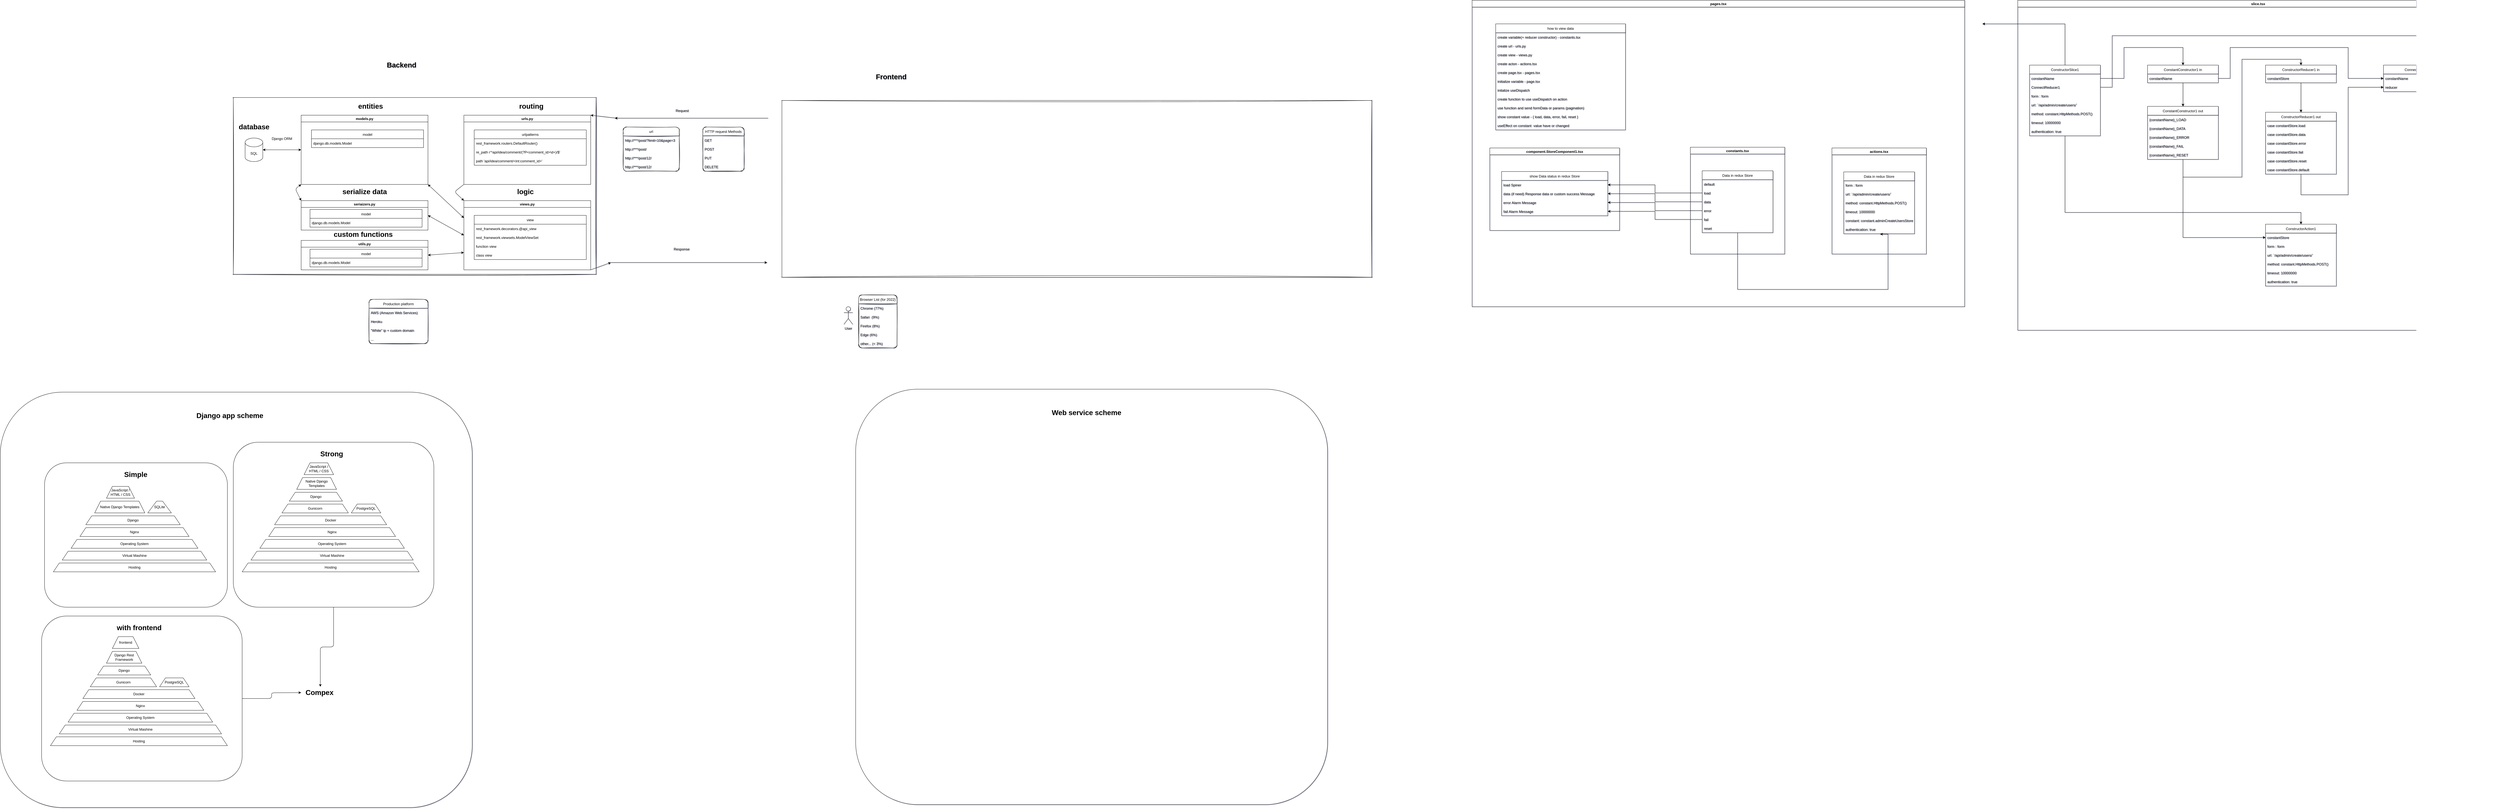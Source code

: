 <mxfile version="17.5.0" type="device"><diagram id="C5RBs43oDa-KdzZeNtuy" name="Page-1"><mxGraphModel dx="6155" dy="2098" grid="1" gridSize="10" guides="1" tooltips="1" connect="1" arrows="1" fold="1" page="0" pageScale="1" pageWidth="827" pageHeight="1169" background="none" math="0" shadow="1"><root><mxCell id="WIyWlLk6GJQsqaUBKTNV-0"/><mxCell id="WIyWlLk6GJQsqaUBKTNV-1" parent="WIyWlLk6GJQsqaUBKTNV-0"/><mxCell id="JlMUV9qUmS5unrdBoCtl-11" value="" style="rounded=1;whiteSpace=wrap;html=1;arcSize=0;sketch=1;" parent="WIyWlLk6GJQsqaUBKTNV-1" vertex="1"><mxGeometry x="-960" y="490" width="1230" height="600" as="geometry"/></mxCell><mxCell id="JlMUV9qUmS5unrdBoCtl-118" value="" style="rounded=1;whiteSpace=wrap;html=1;sketch=0;" parent="WIyWlLk6GJQsqaUBKTNV-1" vertex="1"><mxGeometry x="1150" y="1480" width="1600" height="1410" as="geometry"/></mxCell><mxCell id="JlMUV9qUmS5unrdBoCtl-114" value="" style="rounded=1;whiteSpace=wrap;html=1;sketch=0;" parent="WIyWlLk6GJQsqaUBKTNV-1" vertex="1"><mxGeometry x="-1750" y="1490" width="1600" height="1410" as="geometry"/></mxCell><mxCell id="JlMUV9qUmS5unrdBoCtl-112" style="edgeStyle=orthogonalEdgeStyle;curved=0;rounded=1;sketch=0;orthogonalLoop=1;jettySize=auto;html=1;" parent="WIyWlLk6GJQsqaUBKTNV-1" source="JlMUV9qUmS5unrdBoCtl-82" edge="1"><mxGeometry relative="1" as="geometry"><mxPoint x="-730" y="2510" as="targetPoint"/></mxGeometry></mxCell><mxCell id="JlMUV9qUmS5unrdBoCtl-82" value="" style="rounded=1;whiteSpace=wrap;html=1;sketch=0;" parent="WIyWlLk6GJQsqaUBKTNV-1" vertex="1"><mxGeometry x="-1610" y="2250" width="680" height="560" as="geometry"/></mxCell><mxCell id="JlMUV9qUmS5unrdBoCtl-113" style="edgeStyle=orthogonalEdgeStyle;curved=0;rounded=1;sketch=0;orthogonalLoop=1;jettySize=auto;html=1;" parent="WIyWlLk6GJQsqaUBKTNV-1" source="JlMUV9qUmS5unrdBoCtl-68" target="JlMUV9qUmS5unrdBoCtl-107" edge="1"><mxGeometry relative="1" as="geometry"/></mxCell><mxCell id="JlMUV9qUmS5unrdBoCtl-68" value="" style="rounded=1;whiteSpace=wrap;html=1;sketch=0;" parent="WIyWlLk6GJQsqaUBKTNV-1" vertex="1"><mxGeometry x="-960" y="1660" width="680" height="560" as="geometry"/></mxCell><mxCell id="JlMUV9qUmS5unrdBoCtl-55" value="" style="rounded=1;whiteSpace=wrap;html=1;sketch=0;" parent="WIyWlLk6GJQsqaUBKTNV-1" vertex="1"><mxGeometry x="-1600" y="1730" width="620" height="490" as="geometry"/></mxCell><mxCell id="JlMUV9qUmS5unrdBoCtl-0" value="" style="rounded=1;whiteSpace=wrap;html=1;arcSize=0;sketch=1;" parent="WIyWlLk6GJQsqaUBKTNV-1" vertex="1"><mxGeometry x="900" y="500" width="2000" height="600" as="geometry"/></mxCell><mxCell id="JlMUV9qUmS5unrdBoCtl-4" value="HTTP request Methods" style="swimlane;fontStyle=0;childLayout=stackLayout;horizontal=1;startSize=30;horizontalStack=0;resizeParent=1;resizeParentMax=0;resizeLast=0;collapsible=1;marginBottom=0;rounded=1;sketch=1;" parent="WIyWlLk6GJQsqaUBKTNV-1" vertex="1"><mxGeometry x="631.73" y="590" width="140" height="150" as="geometry"/></mxCell><mxCell id="JlMUV9qUmS5unrdBoCtl-5" value="GET" style="text;strokeColor=none;fillColor=none;align=left;verticalAlign=middle;spacingLeft=4;spacingRight=4;overflow=hidden;points=[[0,0.5],[1,0.5]];portConstraint=eastwest;rotatable=0;rounded=1;sketch=1;" parent="JlMUV9qUmS5unrdBoCtl-4" vertex="1"><mxGeometry y="30" width="140" height="30" as="geometry"/></mxCell><mxCell id="JlMUV9qUmS5unrdBoCtl-6" value="POST" style="text;strokeColor=none;fillColor=none;align=left;verticalAlign=middle;spacingLeft=4;spacingRight=4;overflow=hidden;points=[[0,0.5],[1,0.5]];portConstraint=eastwest;rotatable=0;rounded=1;sketch=1;" parent="JlMUV9qUmS5unrdBoCtl-4" vertex="1"><mxGeometry y="60" width="140" height="30" as="geometry"/></mxCell><mxCell id="JlMUV9qUmS5unrdBoCtl-7" value="PUT" style="text;strokeColor=none;fillColor=none;align=left;verticalAlign=middle;spacingLeft=4;spacingRight=4;overflow=hidden;points=[[0,0.5],[1,0.5]];portConstraint=eastwest;rotatable=0;rounded=1;sketch=1;" parent="JlMUV9qUmS5unrdBoCtl-4" vertex="1"><mxGeometry y="90" width="140" height="30" as="geometry"/></mxCell><mxCell id="JlMUV9qUmS5unrdBoCtl-8" value="DELETE" style="text;strokeColor=none;fillColor=none;align=left;verticalAlign=middle;spacingLeft=4;spacingRight=4;overflow=hidden;points=[[0,0.5],[1,0.5]];portConstraint=eastwest;rotatable=0;rounded=1;sketch=1;" parent="JlMUV9qUmS5unrdBoCtl-4" vertex="1"><mxGeometry y="120" width="140" height="30" as="geometry"/></mxCell><mxCell id="JlMUV9qUmS5unrdBoCtl-12" value="Backend" style="text;strokeColor=none;fillColor=none;html=1;fontSize=24;fontStyle=1;verticalAlign=middle;align=center;rounded=0;sketch=0;" parent="WIyWlLk6GJQsqaUBKTNV-1" vertex="1"><mxGeometry x="-440" y="360" width="100" height="40" as="geometry"/></mxCell><mxCell id="JlMUV9qUmS5unrdBoCtl-16" value="User" style="shape=umlActor;verticalLabelPosition=bottom;verticalAlign=top;html=1;outlineConnect=0;rounded=0;sketch=0;" parent="WIyWlLk6GJQsqaUBKTNV-1" vertex="1"><mxGeometry x="1110" y="1200" width="30" height="60" as="geometry"/></mxCell><mxCell id="JlMUV9qUmS5unrdBoCtl-17" value="Browser List (for 2022)" style="swimlane;fontStyle=0;childLayout=stackLayout;horizontal=1;startSize=30;horizontalStack=0;resizeParent=1;resizeParentMax=0;resizeLast=0;collapsible=1;marginBottom=0;rounded=1;sketch=1;" parent="WIyWlLk6GJQsqaUBKTNV-1" vertex="1"><mxGeometry x="1160" y="1160" width="130" height="180" as="geometry"/></mxCell><mxCell id="JlMUV9qUmS5unrdBoCtl-18" value="Chrome (77%)" style="text;strokeColor=none;fillColor=none;align=left;verticalAlign=middle;spacingLeft=4;spacingRight=4;overflow=hidden;points=[[0,0.5],[1,0.5]];portConstraint=eastwest;rotatable=0;rounded=1;sketch=1;" parent="JlMUV9qUmS5unrdBoCtl-17" vertex="1"><mxGeometry y="30" width="130" height="30" as="geometry"/></mxCell><mxCell id="JlMUV9qUmS5unrdBoCtl-19" value="Safari  (9%)" style="text;strokeColor=none;fillColor=none;align=left;verticalAlign=middle;spacingLeft=4;spacingRight=4;overflow=hidden;points=[[0,0.5],[1,0.5]];portConstraint=eastwest;rotatable=0;rounded=1;sketch=1;" parent="JlMUV9qUmS5unrdBoCtl-17" vertex="1"><mxGeometry y="60" width="130" height="30" as="geometry"/></mxCell><mxCell id="JlMUV9qUmS5unrdBoCtl-20" value="Firefox (8%)" style="text;strokeColor=none;fillColor=none;align=left;verticalAlign=middle;spacingLeft=4;spacingRight=4;overflow=hidden;points=[[0,0.5],[1,0.5]];portConstraint=eastwest;rotatable=0;rounded=1;sketch=1;" parent="JlMUV9qUmS5unrdBoCtl-17" vertex="1"><mxGeometry y="90" width="130" height="30" as="geometry"/></mxCell><mxCell id="JlMUV9qUmS5unrdBoCtl-21" value="Edge (6%)" style="text;strokeColor=none;fillColor=none;align=left;verticalAlign=middle;spacingLeft=4;spacingRight=4;overflow=hidden;points=[[0,0.5],[1,0.5]];portConstraint=eastwest;rotatable=0;rounded=1;sketch=1;" parent="JlMUV9qUmS5unrdBoCtl-17" vertex="1"><mxGeometry y="120" width="130" height="30" as="geometry"/></mxCell><mxCell id="JlMUV9qUmS5unrdBoCtl-23" value="other... (&lt; 3%)" style="text;strokeColor=none;fillColor=none;align=left;verticalAlign=middle;spacingLeft=4;spacingRight=4;overflow=hidden;points=[[0,0.5],[1,0.5]];portConstraint=eastwest;rotatable=0;rounded=1;sketch=1;" parent="JlMUV9qUmS5unrdBoCtl-17" vertex="1"><mxGeometry y="150" width="130" height="30" as="geometry"/></mxCell><mxCell id="JlMUV9qUmS5unrdBoCtl-25" value="Production platform" style="swimlane;fontStyle=0;childLayout=stackLayout;horizontal=1;startSize=30;horizontalStack=0;resizeParent=1;resizeParentMax=0;resizeLast=0;collapsible=1;marginBottom=0;rounded=1;sketch=1;" parent="WIyWlLk6GJQsqaUBKTNV-1" vertex="1"><mxGeometry x="-500" y="1175" width="200" height="150" as="geometry"/></mxCell><mxCell id="JlMUV9qUmS5unrdBoCtl-26" value="AWS (Amazon Web Services)" style="text;strokeColor=none;fillColor=none;align=left;verticalAlign=middle;spacingLeft=4;spacingRight=4;overflow=hidden;points=[[0,0.5],[1,0.5]];portConstraint=eastwest;rotatable=0;rounded=1;sketch=1;" parent="JlMUV9qUmS5unrdBoCtl-25" vertex="1"><mxGeometry y="30" width="200" height="30" as="geometry"/></mxCell><mxCell id="JlMUV9qUmS5unrdBoCtl-27" value="Heroku" style="text;strokeColor=none;fillColor=none;align=left;verticalAlign=middle;spacingLeft=4;spacingRight=4;overflow=hidden;points=[[0,0.5],[1,0.5]];portConstraint=eastwest;rotatable=0;rounded=1;sketch=1;" parent="JlMUV9qUmS5unrdBoCtl-25" vertex="1"><mxGeometry y="60" width="200" height="30" as="geometry"/></mxCell><mxCell id="JlMUV9qUmS5unrdBoCtl-28" value="&quot;White&quot; ip + custom domain" style="text;strokeColor=none;fillColor=none;align=left;verticalAlign=middle;spacingLeft=4;spacingRight=4;overflow=hidden;points=[[0,0.5],[1,0.5]];portConstraint=eastwest;rotatable=0;rounded=1;sketch=1;" parent="JlMUV9qUmS5unrdBoCtl-25" vertex="1"><mxGeometry y="90" width="200" height="30" as="geometry"/></mxCell><mxCell id="JlMUV9qUmS5unrdBoCtl-29" value="..." style="text;strokeColor=none;fillColor=none;align=left;verticalAlign=middle;spacingLeft=4;spacingRight=4;overflow=hidden;points=[[0,0.5],[1,0.5]];portConstraint=eastwest;rotatable=0;rounded=1;sketch=1;" parent="JlMUV9qUmS5unrdBoCtl-25" vertex="1"><mxGeometry y="120" width="200" height="30" as="geometry"/></mxCell><mxCell id="JlMUV9qUmS5unrdBoCtl-46" value="&lt;div&gt;&lt;span&gt;Operating System&lt;/span&gt;&lt;br&gt;&lt;/div&gt;" style="shape=trapezoid;perimeter=trapezoidPerimeter;whiteSpace=wrap;html=1;fixedSize=1;rounded=0;sketch=0;" parent="WIyWlLk6GJQsqaUBKTNV-1" vertex="1"><mxGeometry x="-1510" y="1990" width="430" height="30" as="geometry"/></mxCell><mxCell id="JlMUV9qUmS5unrdBoCtl-47" value="&lt;div&gt;&lt;span&gt;Virtual Mashine&lt;/span&gt;&lt;br&gt;&lt;/div&gt;" style="shape=trapezoid;perimeter=trapezoidPerimeter;whiteSpace=wrap;html=1;fixedSize=1;rounded=0;sketch=0;" parent="WIyWlLk6GJQsqaUBKTNV-1" vertex="1"><mxGeometry x="-1540" y="2030" width="490" height="30" as="geometry"/></mxCell><mxCell id="JlMUV9qUmS5unrdBoCtl-48" value="&lt;div&gt;&lt;span&gt;Hosting&lt;/span&gt;&lt;br&gt;&lt;/div&gt;" style="shape=trapezoid;perimeter=trapezoidPerimeter;whiteSpace=wrap;html=1;fixedSize=1;rounded=0;sketch=0;" parent="WIyWlLk6GJQsqaUBKTNV-1" vertex="1"><mxGeometry x="-1570" y="2070" width="550" height="30" as="geometry"/></mxCell><mxCell id="JlMUV9qUmS5unrdBoCtl-49" value="&lt;div&gt;&lt;span&gt;Docker&lt;/span&gt;&lt;br&gt;&lt;/div&gt;" style="shape=trapezoid;perimeter=trapezoidPerimeter;whiteSpace=wrap;html=1;fixedSize=1;rounded=0;sketch=0;" parent="WIyWlLk6GJQsqaUBKTNV-1" vertex="1"><mxGeometry x="-820" y="1910" width="380" height="30" as="geometry"/></mxCell><mxCell id="JlMUV9qUmS5unrdBoCtl-50" value="&lt;div&gt;&lt;span&gt;Gunicorn&lt;/span&gt;&lt;br&gt;&lt;/div&gt;" style="shape=trapezoid;perimeter=trapezoidPerimeter;whiteSpace=wrap;html=1;fixedSize=1;rounded=0;sketch=0;" parent="WIyWlLk6GJQsqaUBKTNV-1" vertex="1"><mxGeometry x="-795" y="1870" width="225" height="30" as="geometry"/></mxCell><mxCell id="JlMUV9qUmS5unrdBoCtl-51" value="&lt;div&gt;&lt;span&gt;Django&lt;/span&gt;&lt;br&gt;&lt;/div&gt;" style="shape=trapezoid;perimeter=trapezoidPerimeter;whiteSpace=wrap;html=1;fixedSize=1;rounded=0;sketch=0;" parent="WIyWlLk6GJQsqaUBKTNV-1" vertex="1"><mxGeometry x="-1460" y="1910" width="320" height="30" as="geometry"/></mxCell><mxCell id="JlMUV9qUmS5unrdBoCtl-52" value="&lt;div&gt;&lt;span&gt;Django Rest Framework&lt;/span&gt;&lt;br&gt;&lt;/div&gt;" style="shape=trapezoid;perimeter=trapezoidPerimeter;whiteSpace=wrap;html=1;fixedSize=1;rounded=0;sketch=0;" parent="WIyWlLk6GJQsqaUBKTNV-1" vertex="1"><mxGeometry x="-1390" y="2370" width="120" height="40" as="geometry"/></mxCell><mxCell id="JlMUV9qUmS5unrdBoCtl-53" value="&lt;div&gt;&lt;span&gt;JavaScript / HTML / CSS&lt;/span&gt;&lt;br&gt;&lt;/div&gt;" style="shape=trapezoid;perimeter=trapezoidPerimeter;whiteSpace=wrap;html=1;fixedSize=1;rounded=0;sketch=0;" parent="WIyWlLk6GJQsqaUBKTNV-1" vertex="1"><mxGeometry x="-1390" y="1810" width="95" height="40" as="geometry"/></mxCell><mxCell id="JlMUV9qUmS5unrdBoCtl-54" value="&lt;div&gt;&lt;span&gt;PostgreSQL&lt;/span&gt;&lt;br&gt;&lt;/div&gt;" style="shape=trapezoid;perimeter=trapezoidPerimeter;whiteSpace=wrap;html=1;fixedSize=1;rounded=0;sketch=0;" parent="WIyWlLk6GJQsqaUBKTNV-1" vertex="1"><mxGeometry x="-560" y="1870" width="100" height="30" as="geometry"/></mxCell><mxCell id="JlMUV9qUmS5unrdBoCtl-56" value="&lt;h1&gt;Simple&lt;/h1&gt;" style="text;html=1;strokeColor=none;fillColor=none;spacing=5;spacingTop=-20;whiteSpace=wrap;overflow=hidden;rounded=0;sketch=0;" parent="WIyWlLk6GJQsqaUBKTNV-1" vertex="1"><mxGeometry x="-1335" y="1750" width="90" height="40" as="geometry"/></mxCell><mxCell id="JlMUV9qUmS5unrdBoCtl-57" value="&lt;div&gt;&lt;span&gt;Nginx&lt;/span&gt;&lt;br&gt;&lt;/div&gt;" style="shape=trapezoid;perimeter=trapezoidPerimeter;whiteSpace=wrap;html=1;fixedSize=1;rounded=0;sketch=0;" parent="WIyWlLk6GJQsqaUBKTNV-1" vertex="1"><mxGeometry x="-1480" y="1950" width="370" height="30" as="geometry"/></mxCell><mxCell id="JlMUV9qUmS5unrdBoCtl-58" value="&lt;div&gt;&lt;span&gt;SQLite&lt;/span&gt;&lt;br&gt;&lt;/div&gt;" style="shape=trapezoid;perimeter=trapezoidPerimeter;whiteSpace=wrap;html=1;fixedSize=1;rounded=0;sketch=0;size=30.0;" parent="WIyWlLk6GJQsqaUBKTNV-1" vertex="1"><mxGeometry x="-1250" y="1860" width="80" height="40" as="geometry"/></mxCell><mxCell id="JlMUV9qUmS5unrdBoCtl-59" value="&lt;div&gt;&lt;span&gt;Native Django Templates&lt;/span&gt;&lt;br&gt;&lt;/div&gt;" style="shape=trapezoid;perimeter=trapezoidPerimeter;whiteSpace=wrap;html=1;fixedSize=1;rounded=0;sketch=0;" parent="WIyWlLk6GJQsqaUBKTNV-1" vertex="1"><mxGeometry x="-1430" y="1860" width="170" height="40" as="geometry"/></mxCell><mxCell id="JlMUV9qUmS5unrdBoCtl-69" value="&lt;div&gt;&lt;span&gt;Operating System&lt;/span&gt;&lt;br&gt;&lt;/div&gt;" style="shape=trapezoid;perimeter=trapezoidPerimeter;whiteSpace=wrap;html=1;fixedSize=1;rounded=0;sketch=0;" parent="WIyWlLk6GJQsqaUBKTNV-1" vertex="1"><mxGeometry x="-870" y="1990" width="490" height="30" as="geometry"/></mxCell><mxCell id="JlMUV9qUmS5unrdBoCtl-70" value="&lt;div&gt;&lt;span&gt;Virtual Mashine&lt;/span&gt;&lt;br&gt;&lt;/div&gt;" style="shape=trapezoid;perimeter=trapezoidPerimeter;whiteSpace=wrap;html=1;fixedSize=1;rounded=0;sketch=0;" parent="WIyWlLk6GJQsqaUBKTNV-1" vertex="1"><mxGeometry x="-900" y="2030" width="550" height="30" as="geometry"/></mxCell><mxCell id="JlMUV9qUmS5unrdBoCtl-71" value="&lt;div&gt;&lt;span&gt;Hosting&lt;/span&gt;&lt;br&gt;&lt;/div&gt;" style="shape=trapezoid;perimeter=trapezoidPerimeter;whiteSpace=wrap;html=1;fixedSize=1;rounded=0;sketch=0;" parent="WIyWlLk6GJQsqaUBKTNV-1" vertex="1"><mxGeometry x="-930" y="2070" width="600" height="30" as="geometry"/></mxCell><mxCell id="JlMUV9qUmS5unrdBoCtl-72" value="&lt;div&gt;&lt;span&gt;Django&lt;/span&gt;&lt;br&gt;&lt;/div&gt;" style="shape=trapezoid;perimeter=trapezoidPerimeter;whiteSpace=wrap;html=1;fixedSize=1;rounded=0;sketch=0;" parent="WIyWlLk6GJQsqaUBKTNV-1" vertex="1"><mxGeometry x="-770" y="1830" width="180" height="30" as="geometry"/></mxCell><mxCell id="JlMUV9qUmS5unrdBoCtl-73" value="&lt;div&gt;&lt;span&gt;JavaScript / HTML / CSS&lt;/span&gt;&lt;br&gt;&lt;/div&gt;" style="shape=trapezoid;perimeter=trapezoidPerimeter;whiteSpace=wrap;html=1;fixedSize=1;rounded=0;sketch=0;" parent="WIyWlLk6GJQsqaUBKTNV-1" vertex="1"><mxGeometry x="-720" y="1730" width="100" height="40" as="geometry"/></mxCell><mxCell id="JlMUV9qUmS5unrdBoCtl-74" value="&lt;h1&gt;Strong&lt;/h1&gt;" style="text;html=1;strokeColor=none;fillColor=none;spacing=5;spacingTop=-20;whiteSpace=wrap;overflow=hidden;rounded=0;sketch=0;" parent="WIyWlLk6GJQsqaUBKTNV-1" vertex="1"><mxGeometry x="-670" y="1680" width="100" height="40" as="geometry"/></mxCell><mxCell id="JlMUV9qUmS5unrdBoCtl-75" value="&lt;div&gt;&lt;span&gt;Nginx&lt;/span&gt;&lt;br&gt;&lt;/div&gt;" style="shape=trapezoid;perimeter=trapezoidPerimeter;whiteSpace=wrap;html=1;fixedSize=1;rounded=0;sketch=0;" parent="WIyWlLk6GJQsqaUBKTNV-1" vertex="1"><mxGeometry x="-840" y="1950" width="430" height="30" as="geometry"/></mxCell><mxCell id="JlMUV9qUmS5unrdBoCtl-77" value="&lt;div&gt;&lt;span&gt;Native Django Templates&lt;/span&gt;&lt;br&gt;&lt;/div&gt;" style="shape=trapezoid;perimeter=trapezoidPerimeter;whiteSpace=wrap;html=1;fixedSize=1;rounded=0;sketch=0;" parent="WIyWlLk6GJQsqaUBKTNV-1" vertex="1"><mxGeometry x="-745" y="1780" width="135" height="40" as="geometry"/></mxCell><mxCell id="JlMUV9qUmS5unrdBoCtl-83" value="&lt;div&gt;&lt;span&gt;Docker&lt;/span&gt;&lt;br&gt;&lt;/div&gt;" style="shape=trapezoid;perimeter=trapezoidPerimeter;whiteSpace=wrap;html=1;fixedSize=1;rounded=0;sketch=0;" parent="WIyWlLk6GJQsqaUBKTNV-1" vertex="1"><mxGeometry x="-1470" y="2500" width="380" height="30" as="geometry"/></mxCell><mxCell id="JlMUV9qUmS5unrdBoCtl-84" value="&lt;div&gt;&lt;span&gt;Gunicorn&lt;/span&gt;&lt;br&gt;&lt;/div&gt;" style="shape=trapezoid;perimeter=trapezoidPerimeter;whiteSpace=wrap;html=1;fixedSize=1;rounded=0;sketch=0;" parent="WIyWlLk6GJQsqaUBKTNV-1" vertex="1"><mxGeometry x="-1445" y="2460" width="225" height="30" as="geometry"/></mxCell><mxCell id="JlMUV9qUmS5unrdBoCtl-85" value="&lt;div&gt;&lt;span&gt;PostgreSQL&lt;/span&gt;&lt;br&gt;&lt;/div&gt;" style="shape=trapezoid;perimeter=trapezoidPerimeter;whiteSpace=wrap;html=1;fixedSize=1;rounded=0;sketch=0;" parent="WIyWlLk6GJQsqaUBKTNV-1" vertex="1"><mxGeometry x="-1210" y="2460" width="100" height="30" as="geometry"/></mxCell><mxCell id="JlMUV9qUmS5unrdBoCtl-86" value="&lt;div&gt;&lt;span&gt;Operating System&lt;/span&gt;&lt;br&gt;&lt;/div&gt;" style="shape=trapezoid;perimeter=trapezoidPerimeter;whiteSpace=wrap;html=1;fixedSize=1;rounded=0;sketch=0;" parent="WIyWlLk6GJQsqaUBKTNV-1" vertex="1"><mxGeometry x="-1520" y="2580" width="490" height="30" as="geometry"/></mxCell><mxCell id="JlMUV9qUmS5unrdBoCtl-87" value="&lt;div&gt;&lt;span&gt;Virtual Mashine&lt;/span&gt;&lt;br&gt;&lt;/div&gt;" style="shape=trapezoid;perimeter=trapezoidPerimeter;whiteSpace=wrap;html=1;fixedSize=1;rounded=0;sketch=0;" parent="WIyWlLk6GJQsqaUBKTNV-1" vertex="1"><mxGeometry x="-1550" y="2620" width="550" height="30" as="geometry"/></mxCell><mxCell id="JlMUV9qUmS5unrdBoCtl-88" value="&lt;div&gt;&lt;span&gt;Hosting&lt;/span&gt;&lt;br&gt;&lt;/div&gt;" style="shape=trapezoid;perimeter=trapezoidPerimeter;whiteSpace=wrap;html=1;fixedSize=1;rounded=0;sketch=0;" parent="WIyWlLk6GJQsqaUBKTNV-1" vertex="1"><mxGeometry x="-1580" y="2660" width="600" height="30" as="geometry"/></mxCell><mxCell id="JlMUV9qUmS5unrdBoCtl-89" value="&lt;div&gt;&lt;span&gt;Django&lt;/span&gt;&lt;br&gt;&lt;/div&gt;" style="shape=trapezoid;perimeter=trapezoidPerimeter;whiteSpace=wrap;html=1;fixedSize=1;rounded=0;sketch=0;" parent="WIyWlLk6GJQsqaUBKTNV-1" vertex="1"><mxGeometry x="-1420" y="2420" width="180" height="30" as="geometry"/></mxCell><mxCell id="JlMUV9qUmS5unrdBoCtl-91" value="&lt;h1&gt;with frontend&lt;/h1&gt;" style="text;html=1;strokeColor=none;fillColor=none;spacing=5;spacingTop=-20;whiteSpace=wrap;overflow=hidden;rounded=0;sketch=0;" parent="WIyWlLk6GJQsqaUBKTNV-1" vertex="1"><mxGeometry x="-1360" y="2270" width="190" height="40" as="geometry"/></mxCell><mxCell id="JlMUV9qUmS5unrdBoCtl-92" value="&lt;div&gt;&lt;span&gt;Nginx&lt;/span&gt;&lt;br&gt;&lt;/div&gt;" style="shape=trapezoid;perimeter=trapezoidPerimeter;whiteSpace=wrap;html=1;fixedSize=1;rounded=0;sketch=0;" parent="WIyWlLk6GJQsqaUBKTNV-1" vertex="1"><mxGeometry x="-1490" y="2540" width="430" height="30" as="geometry"/></mxCell><mxCell id="JlMUV9qUmS5unrdBoCtl-94" value="&lt;div&gt;&lt;span&gt;frontend&lt;/span&gt;&lt;br&gt;&lt;/div&gt;" style="shape=trapezoid;perimeter=trapezoidPerimeter;whiteSpace=wrap;html=1;fixedSize=1;rounded=0;sketch=0;" parent="WIyWlLk6GJQsqaUBKTNV-1" vertex="1"><mxGeometry x="-1370" y="2320" width="90" height="40" as="geometry"/></mxCell><mxCell id="JlMUV9qUmS5unrdBoCtl-107" value="&lt;h1&gt;Compex&lt;/h1&gt;" style="text;html=1;strokeColor=none;fillColor=none;spacing=5;spacingTop=-20;whiteSpace=wrap;overflow=hidden;rounded=0;sketch=0;" parent="WIyWlLk6GJQsqaUBKTNV-1" vertex="1"><mxGeometry x="-720" y="2490" width="110" height="40" as="geometry"/></mxCell><mxCell id="JlMUV9qUmS5unrdBoCtl-116" value="&lt;h1&gt;Django app scheme&lt;/h1&gt;" style="text;html=1;strokeColor=none;fillColor=none;spacing=5;spacingTop=-20;whiteSpace=wrap;overflow=hidden;rounded=0;sketch=0;" parent="WIyWlLk6GJQsqaUBKTNV-1" vertex="1"><mxGeometry x="-1090" y="1550" width="240" height="40" as="geometry"/></mxCell><mxCell id="JlMUV9qUmS5unrdBoCtl-156" value="&lt;h1&gt;Web service scheme&lt;/h1&gt;" style="text;html=1;strokeColor=none;fillColor=none;spacing=5;spacingTop=-20;whiteSpace=wrap;overflow=hidden;rounded=0;sketch=0;" parent="WIyWlLk6GJQsqaUBKTNV-1" vertex="1"><mxGeometry x="1810" y="1540" width="300" height="40" as="geometry"/></mxCell><mxCell id="JlMUV9qUmS5unrdBoCtl-161" value="" style="shape=image;verticalLabelPosition=bottom;labelBackgroundColor=default;verticalAlign=top;aspect=fixed;imageAspect=0;image=https://cdn-clekk.nitrocdn.com/tkvYXMZryjYrSVhxKeFTeXElceKUYHeV/assets/static/optimized/rev-19e589c/wp-content/uploads/2021/04/What_Is_Web_Application_Architecture_.png;" parent="WIyWlLk6GJQsqaUBKTNV-1" vertex="1"><mxGeometry x="50" y="2390.5" width="879.86" height="489" as="geometry"/></mxCell><mxCell id="JlMUV9qUmS5unrdBoCtl-163" value="" style="shape=image;verticalLabelPosition=bottom;labelBackgroundColor=default;verticalAlign=top;aspect=fixed;imageAspect=0;image=https://axisbits.com/storage/app/uploads/public/7da/cc4/ec1/7dacc4ec1c9bc16b7aa58185cb8efa5a.png;" parent="WIyWlLk6GJQsqaUBKTNV-1" vertex="1"><mxGeometry x="200.0" y="1940" width="606.13" height="380" as="geometry"/></mxCell><mxCell id="JlMUV9qUmS5unrdBoCtl-164" value="Frontend" style="text;strokeColor=none;fillColor=none;html=1;fontSize=24;fontStyle=1;verticalAlign=middle;align=center;rounded=0;sketch=0;" parent="WIyWlLk6GJQsqaUBKTNV-1" vertex="1"><mxGeometry x="1220" y="400" width="100" height="40" as="geometry"/></mxCell><mxCell id="JlMUV9qUmS5unrdBoCtl-167" value="" style="shape=image;verticalLabelPosition=bottom;labelBackgroundColor=default;verticalAlign=top;aspect=fixed;imageAspect=0;image=https://litslink.com/wp-content/uploads/2021/04/Web_Application_Architecture_Diagram__diagram_.png;" parent="WIyWlLk6GJQsqaUBKTNV-1" vertex="1"><mxGeometry x="1320" y="1750" width="1349.48" height="750" as="geometry"/></mxCell><mxCell id="JlMUV9qUmS5unrdBoCtl-168" value="" style="endArrow=classic;html=1;rounded=1;sketch=0;curved=0;" parent="WIyWlLk6GJQsqaUBKTNV-1" edge="1"><mxGeometry width="50" height="50" relative="1" as="geometry"><mxPoint x="320" y="1050" as="sourcePoint"/><mxPoint x="850" y="1050" as="targetPoint"/></mxGeometry></mxCell><mxCell id="JlMUV9qUmS5unrdBoCtl-169" value="Request" style="text;html=1;strokeColor=none;fillColor=none;align=center;verticalAlign=middle;whiteSpace=wrap;rounded=0;sketch=0;" parent="WIyWlLk6GJQsqaUBKTNV-1" vertex="1"><mxGeometry x="531.73" y="520" width="60" height="30" as="geometry"/></mxCell><mxCell id="JlMUV9qUmS5unrdBoCtl-170" value="url" style="swimlane;fontStyle=0;childLayout=stackLayout;horizontal=1;startSize=30;horizontalStack=0;resizeParent=1;resizeParentMax=0;resizeLast=0;collapsible=1;marginBottom=0;rounded=1;sketch=1;" parent="WIyWlLk6GJQsqaUBKTNV-1" vertex="1"><mxGeometry x="361.73" y="590" width="190" height="150" as="geometry"/></mxCell><mxCell id="JlMUV9qUmS5unrdBoCtl-171" value="http://***/post/?limit=10&amp;page=3" style="text;strokeColor=none;fillColor=none;align=left;verticalAlign=middle;spacingLeft=4;spacingRight=4;overflow=hidden;points=[[0,0.5],[1,0.5]];portConstraint=eastwest;rotatable=0;rounded=1;sketch=1;" parent="JlMUV9qUmS5unrdBoCtl-170" vertex="1"><mxGeometry y="30" width="190" height="30" as="geometry"/></mxCell><mxCell id="JlMUV9qUmS5unrdBoCtl-172" value="http://***/post/" style="text;strokeColor=none;fillColor=none;align=left;verticalAlign=middle;spacingLeft=4;spacingRight=4;overflow=hidden;points=[[0,0.5],[1,0.5]];portConstraint=eastwest;rotatable=0;rounded=1;sketch=1;" parent="JlMUV9qUmS5unrdBoCtl-170" vertex="1"><mxGeometry y="60" width="190" height="30" as="geometry"/></mxCell><mxCell id="JlMUV9qUmS5unrdBoCtl-173" value="http://***/post/12/" style="text;strokeColor=none;fillColor=none;align=left;verticalAlign=middle;spacingLeft=4;spacingRight=4;overflow=hidden;points=[[0,0.5],[1,0.5]];portConstraint=eastwest;rotatable=0;rounded=1;sketch=1;" parent="JlMUV9qUmS5unrdBoCtl-170" vertex="1"><mxGeometry y="90" width="190" height="30" as="geometry"/></mxCell><mxCell id="JlMUV9qUmS5unrdBoCtl-174" value="http://***/post/12/" style="text;strokeColor=none;fillColor=none;align=left;verticalAlign=middle;spacingLeft=4;spacingRight=4;overflow=hidden;points=[[0,0.5],[1,0.5]];portConstraint=eastwest;rotatable=0;rounded=1;sketch=1;" parent="JlMUV9qUmS5unrdBoCtl-170" vertex="1"><mxGeometry y="120" width="190" height="30" as="geometry"/></mxCell><mxCell id="JlMUV9qUmS5unrdBoCtl-175" value="" style="endArrow=classic;html=1;rounded=1;sketch=0;curved=0;" parent="WIyWlLk6GJQsqaUBKTNV-1" edge="1"><mxGeometry width="50" height="50" relative="1" as="geometry"><mxPoint x="853.27" y="560" as="sourcePoint"/><mxPoint x="333.27" y="560" as="targetPoint"/></mxGeometry></mxCell><mxCell id="JlMUV9qUmS5unrdBoCtl-176" value="Response" style="text;html=1;strokeColor=none;fillColor=none;align=center;verticalAlign=middle;whiteSpace=wrap;rounded=0;sketch=0;" parent="WIyWlLk6GJQsqaUBKTNV-1" vertex="1"><mxGeometry x="530" y="990" width="60" height="30" as="geometry"/></mxCell><mxCell id="JlMUV9qUmS5unrdBoCtl-177" value="" style="shape=image;verticalLabelPosition=bottom;labelBackgroundColor=default;verticalAlign=top;aspect=fixed;imageAspect=0;image=https://miro.medium.com/max/1400/1*iBdspXxR_jjd-Yn7IDm43g.png;" parent="WIyWlLk6GJQsqaUBKTNV-1" vertex="1"><mxGeometry x="520" y="1095" width="333.58" height="420" as="geometry"/></mxCell><mxCell id="JlMUV9qUmS5unrdBoCtl-178" value="" style="shape=image;verticalLabelPosition=bottom;labelBackgroundColor=default;verticalAlign=top;aspect=fixed;imageAspect=0;image=https://www.infidigit.com/wp-content/uploads/2019/12/20191227_012601_0000.png;" parent="WIyWlLk6GJQsqaUBKTNV-1" vertex="1"><mxGeometry x="331.54" y="1090" width="156.92" height="340" as="geometry"/></mxCell><mxCell id="JlMUV9qUmS5unrdBoCtl-179" value="SQL" style="shape=cylinder3;whiteSpace=wrap;html=1;boundedLbl=1;backgroundOutline=1;size=15;rounded=0;sketch=0;" parent="WIyWlLk6GJQsqaUBKTNV-1" vertex="1"><mxGeometry x="-920" y="627.5" width="60" height="80" as="geometry"/></mxCell><mxCell id="JlMUV9qUmS5unrdBoCtl-183" value="urls.py" style="swimlane;rounded=0;sketch=0;" parent="WIyWlLk6GJQsqaUBKTNV-1" vertex="1"><mxGeometry x="-178.27" y="550" width="430" height="235" as="geometry"/></mxCell><mxCell id="JlMUV9qUmS5unrdBoCtl-185" value="urlpatterns" style="swimlane;fontStyle=0;childLayout=stackLayout;horizontal=1;startSize=30;horizontalStack=0;resizeParent=1;resizeParentMax=0;resizeLast=0;collapsible=1;marginBottom=0;rounded=0;sketch=0;" parent="JlMUV9qUmS5unrdBoCtl-183" vertex="1"><mxGeometry x="35" y="50" width="380" height="120" as="geometry"/></mxCell><mxCell id="JlMUV9qUmS5unrdBoCtl-192" value="rest_framework.routers.DefaultRouter()" style="text;strokeColor=none;fillColor=none;align=left;verticalAlign=middle;spacingLeft=4;spacingRight=4;overflow=hidden;points=[[0,0.5],[1,0.5]];portConstraint=eastwest;rotatable=0;rounded=0;sketch=0;" parent="JlMUV9qUmS5unrdBoCtl-185" vertex="1"><mxGeometry y="30" width="380" height="30" as="geometry"/></mxCell><mxCell id="JlMUV9qUmS5unrdBoCtl-187" value="re_path r'^api/idea/comment/(?P&lt;comment_id&gt;\d+)/$'" style="text;strokeColor=none;fillColor=none;align=left;verticalAlign=middle;spacingLeft=4;spacingRight=4;overflow=hidden;points=[[0,0.5],[1,0.5]];portConstraint=eastwest;rotatable=0;rounded=0;sketch=0;" parent="JlMUV9qUmS5unrdBoCtl-185" vertex="1"><mxGeometry y="60" width="380" height="30" as="geometry"/></mxCell><mxCell id="JlMUV9qUmS5unrdBoCtl-186" value="path 'api/idea/comment/&lt;int:comment_id&gt;'" style="text;strokeColor=none;fillColor=none;align=left;verticalAlign=middle;spacingLeft=4;spacingRight=4;overflow=hidden;points=[[0,0.5],[1,0.5]];portConstraint=eastwest;rotatable=0;rounded=0;sketch=0;" parent="JlMUV9qUmS5unrdBoCtl-185" vertex="1"><mxGeometry y="90" width="380" height="30" as="geometry"/></mxCell><mxCell id="JlMUV9qUmS5unrdBoCtl-184" value="" style="endArrow=classic;html=1;rounded=1;sketch=0;curved=0;entryX=1;entryY=0;entryDx=0;entryDy=0;" parent="WIyWlLk6GJQsqaUBKTNV-1" target="JlMUV9qUmS5unrdBoCtl-183" edge="1"><mxGeometry width="50" height="50" relative="1" as="geometry"><mxPoint x="340" y="560" as="sourcePoint"/><mxPoint x="291.73" y="620" as="targetPoint"/></mxGeometry></mxCell><mxCell id="JlMUV9qUmS5unrdBoCtl-194" value="views.py" style="swimlane;rounded=0;sketch=0;" parent="WIyWlLk6GJQsqaUBKTNV-1" vertex="1"><mxGeometry x="-178.27" y="840" width="430" height="235" as="geometry"/></mxCell><mxCell id="JlMUV9qUmS5unrdBoCtl-195" value="view" style="swimlane;fontStyle=0;childLayout=stackLayout;horizontal=1;startSize=30;horizontalStack=0;resizeParent=1;resizeParentMax=0;resizeLast=0;collapsible=1;marginBottom=0;rounded=0;sketch=0;" parent="JlMUV9qUmS5unrdBoCtl-194" vertex="1"><mxGeometry x="35" y="50" width="380" height="150" as="geometry"/></mxCell><mxCell id="JlMUV9qUmS5unrdBoCtl-197" value="rest_framework.decorators.@api_view" style="text;strokeColor=none;fillColor=none;align=left;verticalAlign=middle;spacingLeft=4;spacingRight=4;overflow=hidden;points=[[0,0.5],[1,0.5]];portConstraint=eastwest;rotatable=0;rounded=0;sketch=0;" parent="JlMUV9qUmS5unrdBoCtl-195" vertex="1"><mxGeometry y="30" width="380" height="30" as="geometry"/></mxCell><mxCell id="JlMUV9qUmS5unrdBoCtl-202" value="rest_framework.viewsets.ModelViewSet" style="text;strokeColor=none;fillColor=none;align=left;verticalAlign=middle;spacingLeft=4;spacingRight=4;overflow=hidden;points=[[0,0.5],[1,0.5]];portConstraint=eastwest;rotatable=0;rounded=0;sketch=0;" parent="JlMUV9qUmS5unrdBoCtl-195" vertex="1"><mxGeometry y="60" width="380" height="30" as="geometry"/></mxCell><mxCell id="JlMUV9qUmS5unrdBoCtl-198" value="function view" style="text;strokeColor=none;fillColor=none;align=left;verticalAlign=middle;spacingLeft=4;spacingRight=4;overflow=hidden;points=[[0,0.5],[1,0.5]];portConstraint=eastwest;rotatable=0;rounded=0;sketch=0;" parent="JlMUV9qUmS5unrdBoCtl-195" vertex="1"><mxGeometry y="90" width="380" height="30" as="geometry"/></mxCell><mxCell id="JlMUV9qUmS5unrdBoCtl-203" value="class view" style="text;strokeColor=none;fillColor=none;align=left;verticalAlign=middle;spacingLeft=4;spacingRight=4;overflow=hidden;points=[[0,0.5],[1,0.5]];portConstraint=eastwest;rotatable=0;rounded=0;sketch=0;" parent="JlMUV9qUmS5unrdBoCtl-195" vertex="1"><mxGeometry y="120" width="380" height="30" as="geometry"/></mxCell><mxCell id="JlMUV9qUmS5unrdBoCtl-200" value="" style="endArrow=classic;html=1;rounded=1;sketch=0;curved=0;exitX=0;exitY=1;exitDx=0;exitDy=0;entryX=0;entryY=0;entryDx=0;entryDy=0;" parent="WIyWlLk6GJQsqaUBKTNV-1" source="JlMUV9qUmS5unrdBoCtl-183" target="JlMUV9qUmS5unrdBoCtl-194" edge="1"><mxGeometry width="50" height="50" relative="1" as="geometry"><mxPoint x="-143.27" y="800" as="sourcePoint"/><mxPoint x="-93.27" y="750" as="targetPoint"/><Array as="points"><mxPoint x="-210" y="810"/></Array></mxGeometry></mxCell><mxCell id="JlMUV9qUmS5unrdBoCtl-201" value="" style="endArrow=classic;html=1;rounded=1;sketch=0;curved=0;exitX=1;exitY=1;exitDx=0;exitDy=0;" parent="WIyWlLk6GJQsqaUBKTNV-1" source="JlMUV9qUmS5unrdBoCtl-194" edge="1"><mxGeometry width="50" height="50" relative="1" as="geometry"><mxPoint x="130" y="900" as="sourcePoint"/><mxPoint x="320" y="1050" as="targetPoint"/></mxGeometry></mxCell><mxCell id="JlMUV9qUmS5unrdBoCtl-204" value="models.py" style="swimlane;rounded=0;sketch=0;" parent="WIyWlLk6GJQsqaUBKTNV-1" vertex="1"><mxGeometry x="-730" y="550" width="430" height="235" as="geometry"/></mxCell><mxCell id="JlMUV9qUmS5unrdBoCtl-205" value="model" style="swimlane;fontStyle=0;childLayout=stackLayout;horizontal=1;startSize=30;horizontalStack=0;resizeParent=1;resizeParentMax=0;resizeLast=0;collapsible=1;marginBottom=0;rounded=0;sketch=0;" parent="JlMUV9qUmS5unrdBoCtl-204" vertex="1"><mxGeometry x="35" y="50" width="380" height="60" as="geometry"/></mxCell><mxCell id="JlMUV9qUmS5unrdBoCtl-207" value="django.db.models.Model" style="text;strokeColor=none;fillColor=none;align=left;verticalAlign=middle;spacingLeft=4;spacingRight=4;overflow=hidden;points=[[0,0.5],[1,0.5]];portConstraint=eastwest;rotatable=0;rounded=0;sketch=0;" parent="JlMUV9qUmS5unrdBoCtl-205" vertex="1"><mxGeometry y="30" width="380" height="30" as="geometry"/></mxCell><mxCell id="JlMUV9qUmS5unrdBoCtl-212" value="Django ORM" style="text;html=1;strokeColor=none;fillColor=none;align=center;verticalAlign=middle;whiteSpace=wrap;rounded=0;sketch=0;" parent="WIyWlLk6GJQsqaUBKTNV-1" vertex="1"><mxGeometry x="-845" y="610" width="100" height="40" as="geometry"/></mxCell><mxCell id="JlMUV9qUmS5unrdBoCtl-214" value="" style="endArrow=classic;startArrow=classic;html=1;rounded=1;sketch=0;curved=0;exitX=1;exitY=1;exitDx=0;exitDy=0;entryX=0;entryY=0.25;entryDx=0;entryDy=0;" parent="WIyWlLk6GJQsqaUBKTNV-1" source="JlMUV9qUmS5unrdBoCtl-204" target="JlMUV9qUmS5unrdBoCtl-194" edge="1"><mxGeometry width="50" height="50" relative="1" as="geometry"><mxPoint x="-370" y="910" as="sourcePoint"/><mxPoint x="-320" y="860" as="targetPoint"/></mxGeometry></mxCell><mxCell id="JlMUV9qUmS5unrdBoCtl-215" value="" style="endArrow=classic;startArrow=classic;html=1;rounded=1;sketch=0;curved=0;exitX=1;exitY=0.5;exitDx=0;exitDy=0;exitPerimeter=0;entryX=0;entryY=0.5;entryDx=0;entryDy=0;" parent="WIyWlLk6GJQsqaUBKTNV-1" source="JlMUV9qUmS5unrdBoCtl-179" target="JlMUV9qUmS5unrdBoCtl-204" edge="1"><mxGeometry width="50" height="50" relative="1" as="geometry"><mxPoint x="-820" y="730" as="sourcePoint"/><mxPoint x="-770" y="680" as="targetPoint"/></mxGeometry></mxCell><mxCell id="JlMUV9qUmS5unrdBoCtl-216" value="seriaizers.py" style="swimlane;rounded=0;sketch=0;" parent="WIyWlLk6GJQsqaUBKTNV-1" vertex="1"><mxGeometry x="-730" y="840" width="430" height="100" as="geometry"/></mxCell><mxCell id="JlMUV9qUmS5unrdBoCtl-217" value="model" style="swimlane;fontStyle=0;childLayout=stackLayout;horizontal=1;startSize=30;horizontalStack=0;resizeParent=1;resizeParentMax=0;resizeLast=0;collapsible=1;marginBottom=0;rounded=0;sketch=0;" parent="JlMUV9qUmS5unrdBoCtl-216" vertex="1"><mxGeometry x="30" y="30" width="380" height="60" as="geometry"/></mxCell><mxCell id="JlMUV9qUmS5unrdBoCtl-218" value="django.db.models.Model" style="text;strokeColor=none;fillColor=none;align=left;verticalAlign=middle;spacingLeft=4;spacingRight=4;overflow=hidden;points=[[0,0.5],[1,0.5]];portConstraint=eastwest;rotatable=0;rounded=0;sketch=0;" parent="JlMUV9qUmS5unrdBoCtl-217" vertex="1"><mxGeometry y="30" width="380" height="30" as="geometry"/></mxCell><mxCell id="JlMUV9qUmS5unrdBoCtl-219" value="utils.py" style="swimlane;rounded=0;sketch=0;" parent="WIyWlLk6GJQsqaUBKTNV-1" vertex="1"><mxGeometry x="-730" y="975" width="430" height="100" as="geometry"/></mxCell><mxCell id="JlMUV9qUmS5unrdBoCtl-220" value="model" style="swimlane;fontStyle=0;childLayout=stackLayout;horizontal=1;startSize=30;horizontalStack=0;resizeParent=1;resizeParentMax=0;resizeLast=0;collapsible=1;marginBottom=0;rounded=0;sketch=0;" parent="JlMUV9qUmS5unrdBoCtl-219" vertex="1"><mxGeometry x="30" y="30" width="380" height="60" as="geometry"/></mxCell><mxCell id="JlMUV9qUmS5unrdBoCtl-221" value="django.db.models.Model" style="text;strokeColor=none;fillColor=none;align=left;verticalAlign=middle;spacingLeft=4;spacingRight=4;overflow=hidden;points=[[0,0.5],[1,0.5]];portConstraint=eastwest;rotatable=0;rounded=0;sketch=0;" parent="JlMUV9qUmS5unrdBoCtl-220" vertex="1"><mxGeometry y="30" width="380" height="30" as="geometry"/></mxCell><mxCell id="JlMUV9qUmS5unrdBoCtl-222" value="" style="endArrow=classic;startArrow=classic;html=1;rounded=1;sketch=0;curved=0;exitX=1;exitY=0.5;exitDx=0;exitDy=0;entryX=0;entryY=0.75;entryDx=0;entryDy=0;" parent="WIyWlLk6GJQsqaUBKTNV-1" source="JlMUV9qUmS5unrdBoCtl-219" target="JlMUV9qUmS5unrdBoCtl-194" edge="1"><mxGeometry width="50" height="50" relative="1" as="geometry"><mxPoint x="-270" y="1060" as="sourcePoint"/><mxPoint x="-220" y="1010" as="targetPoint"/></mxGeometry></mxCell><mxCell id="JlMUV9qUmS5unrdBoCtl-224" value="" style="endArrow=classic;startArrow=classic;html=1;rounded=1;sketch=0;curved=0;exitX=1;exitY=0.5;exitDx=0;exitDy=0;entryX=0;entryY=0.5;entryDx=0;entryDy=0;" parent="WIyWlLk6GJQsqaUBKTNV-1" source="JlMUV9qUmS5unrdBoCtl-216" target="JlMUV9qUmS5unrdBoCtl-194" edge="1"><mxGeometry width="50" height="50" relative="1" as="geometry"><mxPoint x="-260" y="980" as="sourcePoint"/><mxPoint x="-210" y="930" as="targetPoint"/></mxGeometry></mxCell><mxCell id="JlMUV9qUmS5unrdBoCtl-226" value="" style="endArrow=classic;startArrow=classic;html=1;rounded=1;sketch=0;curved=0;entryX=0;entryY=1;entryDx=0;entryDy=0;exitX=0;exitY=0;exitDx=0;exitDy=0;" parent="WIyWlLk6GJQsqaUBKTNV-1" source="JlMUV9qUmS5unrdBoCtl-216" target="JlMUV9qUmS5unrdBoCtl-204" edge="1"><mxGeometry width="50" height="50" relative="1" as="geometry"><mxPoint x="-810" y="830" as="sourcePoint"/><mxPoint x="-760" y="780" as="targetPoint"/><Array as="points"><mxPoint x="-750" y="800"/></Array></mxGeometry></mxCell><mxCell id="JlMUV9qUmS5unrdBoCtl-231" value="serialize data" style="text;strokeColor=none;fillColor=none;html=1;fontSize=24;fontStyle=1;verticalAlign=middle;align=center;rounded=0;sketch=0;" parent="WIyWlLk6GJQsqaUBKTNV-1" vertex="1"><mxGeometry x="-565" y="790" width="100" height="40" as="geometry"/></mxCell><mxCell id="JlMUV9qUmS5unrdBoCtl-232" value="logic" style="text;strokeColor=none;fillColor=none;html=1;fontSize=24;fontStyle=1;verticalAlign=middle;align=center;rounded=0;sketch=0;" parent="WIyWlLk6GJQsqaUBKTNV-1" vertex="1"><mxGeometry x="-20" y="790" width="100" height="40" as="geometry"/></mxCell><mxCell id="JlMUV9qUmS5unrdBoCtl-233" value="routing" style="text;strokeColor=none;fillColor=none;html=1;fontSize=24;fontStyle=1;verticalAlign=middle;align=center;rounded=0;sketch=0;" parent="WIyWlLk6GJQsqaUBKTNV-1" vertex="1"><mxGeometry y="500" width="100" height="40" as="geometry"/></mxCell><mxCell id="JlMUV9qUmS5unrdBoCtl-234" value="entities" style="text;strokeColor=none;fillColor=none;html=1;fontSize=24;fontStyle=1;verticalAlign=middle;align=center;rounded=0;sketch=0;" parent="WIyWlLk6GJQsqaUBKTNV-1" vertex="1"><mxGeometry x="-545" y="500" width="100" height="40" as="geometry"/></mxCell><mxCell id="JlMUV9qUmS5unrdBoCtl-235" value="database" style="text;strokeColor=none;fillColor=none;html=1;fontSize=24;fontStyle=1;verticalAlign=middle;align=center;rounded=0;sketch=0;" parent="WIyWlLk6GJQsqaUBKTNV-1" vertex="1"><mxGeometry x="-940" y="570" width="100" height="40" as="geometry"/></mxCell><mxCell id="JlMUV9qUmS5unrdBoCtl-236" value="custom functions" style="text;strokeColor=none;fillColor=none;html=1;fontSize=24;fontStyle=1;verticalAlign=middle;align=center;rounded=0;sketch=0;" parent="WIyWlLk6GJQsqaUBKTNV-1" vertex="1"><mxGeometry x="-570" y="935" width="100" height="40" as="geometry"/></mxCell><mxCell id="oS98Pa-GYOLrUxkN1vVz-13" value="pages.tsx" style="swimlane;rounded=0;sketch=0;" parent="WIyWlLk6GJQsqaUBKTNV-1" vertex="1"><mxGeometry x="3240" y="160" width="1670" height="1040" as="geometry"/></mxCell><mxCell id="oS98Pa-GYOLrUxkN1vVz-14" value="how to view data" style="swimlane;fontStyle=0;childLayout=stackLayout;horizontal=1;startSize=30;horizontalStack=0;resizeParent=1;resizeParentMax=0;resizeLast=0;collapsible=1;marginBottom=0;rounded=0;sketch=0;" parent="oS98Pa-GYOLrUxkN1vVz-13" vertex="1"><mxGeometry x="80" y="80" width="440" height="360" as="geometry"/></mxCell><mxCell id="oS98Pa-GYOLrUxkN1vVz-15" value="create variable(+ reducer constructor) - constants.tsx" style="text;strokeColor=none;fillColor=none;align=left;verticalAlign=middle;spacingLeft=4;spacingRight=4;overflow=hidden;points=[[0,0.5],[1,0.5]];portConstraint=eastwest;rotatable=0;rounded=0;sketch=0;" parent="oS98Pa-GYOLrUxkN1vVz-14" vertex="1"><mxGeometry y="30" width="440" height="30" as="geometry"/></mxCell><mxCell id="oS98Pa-GYOLrUxkN1vVz-35" value="create url - urls.py" style="text;strokeColor=none;fillColor=none;align=left;verticalAlign=middle;spacingLeft=4;spacingRight=4;overflow=hidden;points=[[0,0.5],[1,0.5]];portConstraint=eastwest;rotatable=0;rounded=0;sketch=0;" parent="oS98Pa-GYOLrUxkN1vVz-14" vertex="1"><mxGeometry y="60" width="440" height="30" as="geometry"/></mxCell><mxCell id="oS98Pa-GYOLrUxkN1vVz-36" value="create view - views.py" style="text;strokeColor=none;fillColor=none;align=left;verticalAlign=middle;spacingLeft=4;spacingRight=4;overflow=hidden;points=[[0,0.5],[1,0.5]];portConstraint=eastwest;rotatable=0;rounded=0;sketch=0;" parent="oS98Pa-GYOLrUxkN1vVz-14" vertex="1"><mxGeometry y="90" width="440" height="30" as="geometry"/></mxCell><mxCell id="oS98Pa-GYOLrUxkN1vVz-16" value="create acton - actions.tsx" style="text;strokeColor=none;fillColor=none;align=left;verticalAlign=middle;spacingLeft=4;spacingRight=4;overflow=hidden;points=[[0,0.5],[1,0.5]];portConstraint=eastwest;rotatable=0;rounded=0;sketch=0;" parent="oS98Pa-GYOLrUxkN1vVz-14" vertex="1"><mxGeometry y="120" width="440" height="30" as="geometry"/></mxCell><mxCell id="oS98Pa-GYOLrUxkN1vVz-37" value="create page.tsx - pages.tsx" style="text;strokeColor=none;fillColor=none;align=left;verticalAlign=middle;spacingLeft=4;spacingRight=4;overflow=hidden;points=[[0,0.5],[1,0.5]];portConstraint=eastwest;rotatable=0;rounded=0;sketch=0;" parent="oS98Pa-GYOLrUxkN1vVz-14" vertex="1"><mxGeometry y="150" width="440" height="30" as="geometry"/></mxCell><mxCell id="oS98Pa-GYOLrUxkN1vVz-17" value="initialize variable - page.tsx" style="text;strokeColor=none;fillColor=none;align=left;verticalAlign=middle;spacingLeft=4;spacingRight=4;overflow=hidden;points=[[0,0.5],[1,0.5]];portConstraint=eastwest;rotatable=0;rounded=0;sketch=0;" parent="oS98Pa-GYOLrUxkN1vVz-14" vertex="1"><mxGeometry y="180" width="440" height="30" as="geometry"/></mxCell><mxCell id="oS98Pa-GYOLrUxkN1vVz-18" value="initalize useDispatch" style="text;strokeColor=none;fillColor=none;align=left;verticalAlign=middle;spacingLeft=4;spacingRight=4;overflow=hidden;points=[[0,0.5],[1,0.5]];portConstraint=eastwest;rotatable=0;rounded=0;sketch=0;" parent="oS98Pa-GYOLrUxkN1vVz-14" vertex="1"><mxGeometry y="210" width="440" height="30" as="geometry"/></mxCell><mxCell id="oS98Pa-GYOLrUxkN1vVz-19" value="create function to use useDispatch on action" style="text;strokeColor=none;fillColor=none;align=left;verticalAlign=middle;spacingLeft=4;spacingRight=4;overflow=hidden;points=[[0,0.5],[1,0.5]];portConstraint=eastwest;rotatable=0;rounded=0;sketch=0;" parent="oS98Pa-GYOLrUxkN1vVz-14" vertex="1"><mxGeometry y="240" width="440" height="30" as="geometry"/></mxCell><mxCell id="oS98Pa-GYOLrUxkN1vVz-20" value="use function and send formData or params (pagination)" style="text;strokeColor=none;fillColor=none;align=left;verticalAlign=middle;spacingLeft=4;spacingRight=4;overflow=hidden;points=[[0,0.5],[1,0.5]];portConstraint=eastwest;rotatable=0;rounded=0;sketch=0;" parent="oS98Pa-GYOLrUxkN1vVz-14" vertex="1"><mxGeometry y="270" width="440" height="30" as="geometry"/></mxCell><mxCell id="oS98Pa-GYOLrUxkN1vVz-21" value="show constant value - { load, data, error, fail, reset }" style="text;strokeColor=none;fillColor=none;align=left;verticalAlign=middle;spacingLeft=4;spacingRight=4;overflow=hidden;points=[[0,0.5],[1,0.5]];portConstraint=eastwest;rotatable=0;rounded=0;sketch=0;" parent="oS98Pa-GYOLrUxkN1vVz-14" vertex="1"><mxGeometry y="300" width="440" height="30" as="geometry"/></mxCell><mxCell id="oS98Pa-GYOLrUxkN1vVz-22" value="useEffect on constant  value have or changed" style="text;strokeColor=none;fillColor=none;align=left;verticalAlign=middle;spacingLeft=4;spacingRight=4;overflow=hidden;points=[[0,0.5],[1,0.5]];portConstraint=eastwest;rotatable=0;rounded=0;sketch=0;" parent="oS98Pa-GYOLrUxkN1vVz-14" vertex="1"><mxGeometry y="330" width="440" height="30" as="geometry"/></mxCell><mxCell id="oS98Pa-GYOLrUxkN1vVz-0" value="constants.tsx" style="swimlane;rounded=0;sketch=0;" parent="oS98Pa-GYOLrUxkN1vVz-13" vertex="1"><mxGeometry x="740" y="498.75" width="320" height="362.5" as="geometry"/></mxCell><mxCell id="oS98Pa-GYOLrUxkN1vVz-1" value="Data in redux Store" style="swimlane;fontStyle=0;childLayout=stackLayout;horizontal=1;startSize=30;horizontalStack=0;resizeParent=1;resizeParentMax=0;resizeLast=0;collapsible=1;marginBottom=0;rounded=0;sketch=0;" parent="oS98Pa-GYOLrUxkN1vVz-0" vertex="1"><mxGeometry x="40" y="80" width="240" height="210" as="geometry"/></mxCell><mxCell id="oS98Pa-GYOLrUxkN1vVz-44" value="default" style="text;strokeColor=none;fillColor=none;align=left;verticalAlign=middle;spacingLeft=4;spacingRight=4;overflow=hidden;points=[[0,0.5],[1,0.5]];portConstraint=eastwest;rotatable=0;rounded=0;sketch=0;" parent="oS98Pa-GYOLrUxkN1vVz-1" vertex="1"><mxGeometry y="30" width="240" height="30" as="geometry"/></mxCell><mxCell id="oS98Pa-GYOLrUxkN1vVz-2" value="load" style="text;strokeColor=none;fillColor=none;align=left;verticalAlign=middle;spacingLeft=4;spacingRight=4;overflow=hidden;points=[[0,0.5],[1,0.5]];portConstraint=eastwest;rotatable=0;rounded=0;sketch=0;" parent="oS98Pa-GYOLrUxkN1vVz-1" vertex="1"><mxGeometry y="60" width="240" height="30" as="geometry"/></mxCell><mxCell id="oS98Pa-GYOLrUxkN1vVz-3" value="data" style="text;strokeColor=none;fillColor=none;align=left;verticalAlign=middle;spacingLeft=4;spacingRight=4;overflow=hidden;points=[[0,0.5],[1,0.5]];portConstraint=eastwest;rotatable=0;rounded=0;sketch=0;" parent="oS98Pa-GYOLrUxkN1vVz-1" vertex="1"><mxGeometry y="90" width="240" height="30" as="geometry"/></mxCell><mxCell id="oS98Pa-GYOLrUxkN1vVz-4" value="error" style="text;strokeColor=none;fillColor=none;align=left;verticalAlign=middle;spacingLeft=4;spacingRight=4;overflow=hidden;points=[[0,0.5],[1,0.5]];portConstraint=eastwest;rotatable=0;rounded=0;sketch=0;" parent="oS98Pa-GYOLrUxkN1vVz-1" vertex="1"><mxGeometry y="120" width="240" height="30" as="geometry"/></mxCell><mxCell id="oS98Pa-GYOLrUxkN1vVz-5" value="fail" style="text;strokeColor=none;fillColor=none;align=left;verticalAlign=middle;spacingLeft=4;spacingRight=4;overflow=hidden;points=[[0,0.5],[1,0.5]];portConstraint=eastwest;rotatable=0;rounded=0;sketch=0;" parent="oS98Pa-GYOLrUxkN1vVz-1" vertex="1"><mxGeometry y="150" width="240" height="30" as="geometry"/></mxCell><mxCell id="oS98Pa-GYOLrUxkN1vVz-43" value="reset" style="text;strokeColor=none;fillColor=none;align=left;verticalAlign=middle;spacingLeft=4;spacingRight=4;overflow=hidden;points=[[0,0.5],[1,0.5]];portConstraint=eastwest;rotatable=0;rounded=0;sketch=0;" parent="oS98Pa-GYOLrUxkN1vVz-1" vertex="1"><mxGeometry y="180" width="240" height="30" as="geometry"/></mxCell><mxCell id="oS98Pa-GYOLrUxkN1vVz-7" value="actions.tsx" style="swimlane;rounded=0;sketch=0;" parent="oS98Pa-GYOLrUxkN1vVz-13" vertex="1"><mxGeometry x="1220" y="501.25" width="320" height="360" as="geometry"/></mxCell><mxCell id="oS98Pa-GYOLrUxkN1vVz-8" value="Data in redux Store" style="swimlane;fontStyle=0;childLayout=stackLayout;horizontal=1;startSize=30;horizontalStack=0;resizeParent=1;resizeParentMax=0;resizeLast=0;collapsible=1;marginBottom=0;rounded=0;sketch=0;" parent="oS98Pa-GYOLrUxkN1vVz-7" vertex="1"><mxGeometry x="40" y="81.25" width="240" height="210" as="geometry"/></mxCell><mxCell id="oS98Pa-GYOLrUxkN1vVz-9" value="form : form" style="text;strokeColor=none;fillColor=none;align=left;verticalAlign=middle;spacingLeft=4;spacingRight=4;overflow=hidden;points=[[0,0.5],[1,0.5]];portConstraint=eastwest;rotatable=0;rounded=0;sketch=0;" parent="oS98Pa-GYOLrUxkN1vVz-8" vertex="1"><mxGeometry y="30" width="240" height="30" as="geometry"/></mxCell><mxCell id="oS98Pa-GYOLrUxkN1vVz-10" value="url: `/api/admin/create/users/`" style="text;strokeColor=none;fillColor=none;align=left;verticalAlign=middle;spacingLeft=4;spacingRight=4;overflow=hidden;points=[[0,0.5],[1,0.5]];portConstraint=eastwest;rotatable=0;rounded=0;sketch=0;" parent="oS98Pa-GYOLrUxkN1vVz-8" vertex="1"><mxGeometry y="60" width="240" height="30" as="geometry"/></mxCell><mxCell id="oS98Pa-GYOLrUxkN1vVz-11" value="method: constant.HttpMethods.POST()" style="text;strokeColor=none;fillColor=none;align=left;verticalAlign=middle;spacingLeft=4;spacingRight=4;overflow=hidden;points=[[0,0.5],[1,0.5]];portConstraint=eastwest;rotatable=0;rounded=0;sketch=0;" parent="oS98Pa-GYOLrUxkN1vVz-8" vertex="1"><mxGeometry y="90" width="240" height="30" as="geometry"/></mxCell><mxCell id="oS98Pa-GYOLrUxkN1vVz-12" value="timeout: 10000000" style="text;strokeColor=none;fillColor=none;align=left;verticalAlign=middle;spacingLeft=4;spacingRight=4;overflow=hidden;points=[[0,0.5],[1,0.5]];portConstraint=eastwest;rotatable=0;rounded=0;sketch=0;" parent="oS98Pa-GYOLrUxkN1vVz-8" vertex="1"><mxGeometry y="120" width="240" height="30" as="geometry"/></mxCell><mxCell id="oS98Pa-GYOLrUxkN1vVz-33" value="constant: constant.adminCreateUsersStore" style="text;strokeColor=none;fillColor=none;align=left;verticalAlign=middle;spacingLeft=4;spacingRight=4;overflow=hidden;points=[[0,0.5],[1,0.5]];portConstraint=eastwest;rotatable=0;rounded=0;sketch=0;" parent="oS98Pa-GYOLrUxkN1vVz-8" vertex="1"><mxGeometry y="150" width="240" height="30" as="geometry"/></mxCell><mxCell id="oS98Pa-GYOLrUxkN1vVz-34" value="authentication: true" style="text;strokeColor=none;fillColor=none;align=left;verticalAlign=middle;spacingLeft=4;spacingRight=4;overflow=hidden;points=[[0,0.5],[1,0.5]];portConstraint=eastwest;rotatable=0;rounded=0;sketch=0;" parent="oS98Pa-GYOLrUxkN1vVz-8" vertex="1"><mxGeometry y="180" width="240" height="30" as="geometry"/></mxCell><mxCell id="oS98Pa-GYOLrUxkN1vVz-23" value="component.StoreComponent1.tsx" style="swimlane;rounded=0;sketch=0;" parent="oS98Pa-GYOLrUxkN1vVz-13" vertex="1"><mxGeometry x="60" y="501.25" width="440" height="280" as="geometry"/></mxCell><mxCell id="oS98Pa-GYOLrUxkN1vVz-24" value="show Data status in redux Store" style="swimlane;fontStyle=0;childLayout=stackLayout;horizontal=1;startSize=30;horizontalStack=0;resizeParent=1;resizeParentMax=0;resizeLast=0;collapsible=1;marginBottom=0;rounded=0;sketch=0;" parent="oS98Pa-GYOLrUxkN1vVz-23" vertex="1"><mxGeometry x="40" y="80" width="360" height="150" as="geometry"/></mxCell><mxCell id="oS98Pa-GYOLrUxkN1vVz-25" value="load Spiner" style="text;strokeColor=none;fillColor=none;align=left;verticalAlign=middle;spacingLeft=4;spacingRight=4;overflow=hidden;points=[[0,0.5],[1,0.5]];portConstraint=eastwest;rotatable=0;rounded=0;sketch=0;" parent="oS98Pa-GYOLrUxkN1vVz-24" vertex="1"><mxGeometry y="30" width="360" height="30" as="geometry"/></mxCell><mxCell id="oS98Pa-GYOLrUxkN1vVz-26" value="data (if need) Response data or custom success Message" style="text;strokeColor=none;fillColor=none;align=left;verticalAlign=middle;spacingLeft=4;spacingRight=4;overflow=hidden;points=[[0,0.5],[1,0.5]];portConstraint=eastwest;rotatable=0;rounded=0;sketch=0;" parent="oS98Pa-GYOLrUxkN1vVz-24" vertex="1"><mxGeometry y="60" width="360" height="30" as="geometry"/></mxCell><mxCell id="oS98Pa-GYOLrUxkN1vVz-27" value="error Alarm Message" style="text;strokeColor=none;fillColor=none;align=left;verticalAlign=middle;spacingLeft=4;spacingRight=4;overflow=hidden;points=[[0,0.5],[1,0.5]];portConstraint=eastwest;rotatable=0;rounded=0;sketch=0;" parent="oS98Pa-GYOLrUxkN1vVz-24" vertex="1"><mxGeometry y="90" width="360" height="30" as="geometry"/></mxCell><mxCell id="oS98Pa-GYOLrUxkN1vVz-28" value="fail Alarm Message" style="text;strokeColor=none;fillColor=none;align=left;verticalAlign=middle;spacingLeft=4;spacingRight=4;overflow=hidden;points=[[0,0.5],[1,0.5]];portConstraint=eastwest;rotatable=0;rounded=0;sketch=0;" parent="oS98Pa-GYOLrUxkN1vVz-24" vertex="1"><mxGeometry y="120" width="360" height="30" as="geometry"/></mxCell><mxCell id="oS98Pa-GYOLrUxkN1vVz-38" style="edgeStyle=orthogonalEdgeStyle;rounded=0;orthogonalLoop=1;jettySize=auto;html=1;exitX=0;exitY=0.5;exitDx=0;exitDy=0;entryX=1;entryY=0.5;entryDx=0;entryDy=0;" parent="oS98Pa-GYOLrUxkN1vVz-13" source="oS98Pa-GYOLrUxkN1vVz-2" target="oS98Pa-GYOLrUxkN1vVz-25" edge="1"><mxGeometry relative="1" as="geometry"/></mxCell><mxCell id="oS98Pa-GYOLrUxkN1vVz-39" style="edgeStyle=orthogonalEdgeStyle;rounded=0;orthogonalLoop=1;jettySize=auto;html=1;exitX=0;exitY=0.5;exitDx=0;exitDy=0;entryX=1;entryY=0.5;entryDx=0;entryDy=0;" parent="oS98Pa-GYOLrUxkN1vVz-13" source="oS98Pa-GYOLrUxkN1vVz-3" target="oS98Pa-GYOLrUxkN1vVz-26" edge="1"><mxGeometry relative="1" as="geometry"/></mxCell><mxCell id="oS98Pa-GYOLrUxkN1vVz-40" style="edgeStyle=orthogonalEdgeStyle;rounded=0;orthogonalLoop=1;jettySize=auto;html=1;exitX=0;exitY=0.5;exitDx=0;exitDy=0;entryX=1;entryY=0.5;entryDx=0;entryDy=0;" parent="oS98Pa-GYOLrUxkN1vVz-13" source="oS98Pa-GYOLrUxkN1vVz-4" target="oS98Pa-GYOLrUxkN1vVz-27" edge="1"><mxGeometry relative="1" as="geometry"><mxPoint x="390" y="761.25" as="targetPoint"/></mxGeometry></mxCell><mxCell id="oS98Pa-GYOLrUxkN1vVz-41" style="edgeStyle=orthogonalEdgeStyle;rounded=0;orthogonalLoop=1;jettySize=auto;html=1;exitX=0;exitY=0.5;exitDx=0;exitDy=0;entryX=1;entryY=0.5;entryDx=0;entryDy=0;" parent="oS98Pa-GYOLrUxkN1vVz-13" source="oS98Pa-GYOLrUxkN1vVz-5" target="oS98Pa-GYOLrUxkN1vVz-28" edge="1"><mxGeometry relative="1" as="geometry"><mxPoint x="440" y="801.25" as="targetPoint"/></mxGeometry></mxCell><mxCell id="zPYYMWRjH14RRPDwm0w_-116" style="edgeStyle=orthogonalEdgeStyle;rounded=0;orthogonalLoop=1;jettySize=auto;html=1;entryX=0.513;entryY=1.039;entryDx=0;entryDy=0;entryPerimeter=0;" edge="1" parent="oS98Pa-GYOLrUxkN1vVz-13" source="oS98Pa-GYOLrUxkN1vVz-1" target="oS98Pa-GYOLrUxkN1vVz-34"><mxGeometry relative="1" as="geometry"><Array as="points"><mxPoint x="900" y="981.25"/><mxPoint x="1410" y="981.25"/><mxPoint x="1410" y="793.25"/></Array></mxGeometry></mxCell><mxCell id="zPYYMWRjH14RRPDwm0w_-0" value="slice.tsx" style="swimlane;rounded=0;sketch=0;" vertex="1" parent="WIyWlLk6GJQsqaUBKTNV-1"><mxGeometry x="5090" y="160" width="1630" height="1120" as="geometry"/></mxCell><mxCell id="zPYYMWRjH14RRPDwm0w_-113" style="edgeStyle=orthogonalEdgeStyle;rounded=0;orthogonalLoop=1;jettySize=auto;html=1;entryX=0.5;entryY=0;entryDx=0;entryDy=0;" edge="1" parent="zPYYMWRjH14RRPDwm0w_-0" source="zPYYMWRjH14RRPDwm0w_-1" target="zPYYMWRjH14RRPDwm0w_-42"><mxGeometry relative="1" as="geometry"><Array as="points"><mxPoint x="160" y="720"/><mxPoint x="960" y="720"/></Array></mxGeometry></mxCell><mxCell id="zPYYMWRjH14RRPDwm0w_-1" value="ConstructorSlice1" style="swimlane;fontStyle=0;childLayout=stackLayout;horizontal=1;startSize=30;horizontalStack=0;resizeParent=1;resizeParentMax=0;resizeLast=0;collapsible=1;marginBottom=0;rounded=0;sketch=0;" vertex="1" parent="zPYYMWRjH14RRPDwm0w_-0"><mxGeometry x="40" y="220" width="240" height="240" as="geometry"/></mxCell><mxCell id="zPYYMWRjH14RRPDwm0w_-2" value="constantName" style="text;strokeColor=none;fillColor=none;align=left;verticalAlign=middle;spacingLeft=4;spacingRight=4;overflow=hidden;points=[[0,0.5],[1,0.5]];portConstraint=eastwest;rotatable=0;rounded=0;sketch=0;" vertex="1" parent="zPYYMWRjH14RRPDwm0w_-1"><mxGeometry y="30" width="240" height="30" as="geometry"/></mxCell><mxCell id="zPYYMWRjH14RRPDwm0w_-103" value="ConnectReducer1" style="text;strokeColor=none;fillColor=none;align=left;verticalAlign=middle;spacingLeft=4;spacingRight=4;overflow=hidden;points=[[0,0.5],[1,0.5]];portConstraint=eastwest;rotatable=0;rounded=0;sketch=0;" vertex="1" parent="zPYYMWRjH14RRPDwm0w_-1"><mxGeometry y="60" width="240" height="30" as="geometry"/></mxCell><mxCell id="zPYYMWRjH14RRPDwm0w_-108" value="form : form" style="text;strokeColor=none;fillColor=none;align=left;verticalAlign=middle;spacingLeft=4;spacingRight=4;overflow=hidden;points=[[0,0.5],[1,0.5]];portConstraint=eastwest;rotatable=0;rounded=0;sketch=0;" vertex="1" parent="zPYYMWRjH14RRPDwm0w_-1"><mxGeometry y="90" width="240" height="30" as="geometry"/></mxCell><mxCell id="zPYYMWRjH14RRPDwm0w_-109" value="url: `/api/admin/create/users/`" style="text;strokeColor=none;fillColor=none;align=left;verticalAlign=middle;spacingLeft=4;spacingRight=4;overflow=hidden;points=[[0,0.5],[1,0.5]];portConstraint=eastwest;rotatable=0;rounded=0;sketch=0;" vertex="1" parent="zPYYMWRjH14RRPDwm0w_-1"><mxGeometry y="120" width="240" height="30" as="geometry"/></mxCell><mxCell id="zPYYMWRjH14RRPDwm0w_-110" value="method: constant.HttpMethods.POST()" style="text;strokeColor=none;fillColor=none;align=left;verticalAlign=middle;spacingLeft=4;spacingRight=4;overflow=hidden;points=[[0,0.5],[1,0.5]];portConstraint=eastwest;rotatable=0;rounded=0;sketch=0;" vertex="1" parent="zPYYMWRjH14RRPDwm0w_-1"><mxGeometry y="150" width="240" height="30" as="geometry"/></mxCell><mxCell id="zPYYMWRjH14RRPDwm0w_-111" value="timeout: 10000000" style="text;strokeColor=none;fillColor=none;align=left;verticalAlign=middle;spacingLeft=4;spacingRight=4;overflow=hidden;points=[[0,0.5],[1,0.5]];portConstraint=eastwest;rotatable=0;rounded=0;sketch=0;" vertex="1" parent="zPYYMWRjH14RRPDwm0w_-1"><mxGeometry y="180" width="240" height="30" as="geometry"/></mxCell><mxCell id="zPYYMWRjH14RRPDwm0w_-112" value="authentication: true" style="text;strokeColor=none;fillColor=none;align=left;verticalAlign=middle;spacingLeft=4;spacingRight=4;overflow=hidden;points=[[0,0.5],[1,0.5]];portConstraint=eastwest;rotatable=0;rounded=0;sketch=0;" vertex="1" parent="zPYYMWRjH14RRPDwm0w_-1"><mxGeometry y="210" width="240" height="30" as="geometry"/></mxCell><mxCell id="zPYYMWRjH14RRPDwm0w_-84" style="edgeStyle=orthogonalEdgeStyle;rounded=0;orthogonalLoop=1;jettySize=auto;html=1;entryX=0.5;entryY=0;entryDx=0;entryDy=0;" edge="1" parent="zPYYMWRjH14RRPDwm0w_-0" source="zPYYMWRjH14RRPDwm0w_-35" target="zPYYMWRjH14RRPDwm0w_-77"><mxGeometry relative="1" as="geometry"/></mxCell><mxCell id="zPYYMWRjH14RRPDwm0w_-35" value="ConstructorReducer1 in" style="swimlane;fontStyle=0;childLayout=stackLayout;horizontal=1;startSize=30;horizontalStack=0;resizeParent=1;resizeParentMax=0;resizeLast=0;collapsible=1;marginBottom=0;rounded=0;sketch=0;" vertex="1" parent="zPYYMWRjH14RRPDwm0w_-0"><mxGeometry x="840" y="220" width="240" height="60" as="geometry"/></mxCell><mxCell id="zPYYMWRjH14RRPDwm0w_-36" value="constantStore" style="text;strokeColor=none;fillColor=none;align=left;verticalAlign=middle;spacingLeft=4;spacingRight=4;overflow=hidden;points=[[0,0.5],[1,0.5]];portConstraint=eastwest;rotatable=0;rounded=0;sketch=0;" vertex="1" parent="zPYYMWRjH14RRPDwm0w_-35"><mxGeometry y="30" width="240" height="30" as="geometry"/></mxCell><mxCell id="zPYYMWRjH14RRPDwm0w_-72" style="edgeStyle=orthogonalEdgeStyle;rounded=0;orthogonalLoop=1;jettySize=auto;html=1;" edge="1" parent="zPYYMWRjH14RRPDwm0w_-0" source="zPYYMWRjH14RRPDwm0w_-49" target="zPYYMWRjH14RRPDwm0w_-66"><mxGeometry relative="1" as="geometry"/></mxCell><mxCell id="zPYYMWRjH14RRPDwm0w_-49" value="ConstantConstructor1 in" style="swimlane;fontStyle=0;childLayout=stackLayout;horizontal=1;startSize=30;horizontalStack=0;resizeParent=1;resizeParentMax=0;resizeLast=0;collapsible=1;marginBottom=0;rounded=0;sketch=0;" vertex="1" parent="zPYYMWRjH14RRPDwm0w_-0"><mxGeometry x="440" y="220" width="240" height="60" as="geometry"/></mxCell><mxCell id="zPYYMWRjH14RRPDwm0w_-50" value="constantName" style="text;strokeColor=none;fillColor=none;align=left;verticalAlign=middle;spacingLeft=4;spacingRight=4;overflow=hidden;points=[[0,0.5],[1,0.5]];portConstraint=eastwest;rotatable=0;rounded=0;sketch=0;" vertex="1" parent="zPYYMWRjH14RRPDwm0w_-49"><mxGeometry y="30" width="240" height="30" as="geometry"/></mxCell><mxCell id="zPYYMWRjH14RRPDwm0w_-42" value="ConstructorAction1" style="swimlane;fontStyle=0;childLayout=stackLayout;horizontal=1;startSize=30;horizontalStack=0;resizeParent=1;resizeParentMax=0;resizeLast=0;collapsible=1;marginBottom=0;rounded=0;sketch=0;" vertex="1" parent="zPYYMWRjH14RRPDwm0w_-0"><mxGeometry x="840" y="760" width="240" height="210" as="geometry"/></mxCell><mxCell id="zPYYMWRjH14RRPDwm0w_-47" value="constantStore" style="text;strokeColor=none;fillColor=none;align=left;verticalAlign=middle;spacingLeft=4;spacingRight=4;overflow=hidden;points=[[0,0.5],[1,0.5]];portConstraint=eastwest;rotatable=0;rounded=0;sketch=0;" vertex="1" parent="zPYYMWRjH14RRPDwm0w_-42"><mxGeometry y="30" width="240" height="30" as="geometry"/></mxCell><mxCell id="zPYYMWRjH14RRPDwm0w_-43" value="form : form" style="text;strokeColor=none;fillColor=none;align=left;verticalAlign=middle;spacingLeft=4;spacingRight=4;overflow=hidden;points=[[0,0.5],[1,0.5]];portConstraint=eastwest;rotatable=0;rounded=0;sketch=0;" vertex="1" parent="zPYYMWRjH14RRPDwm0w_-42"><mxGeometry y="60" width="240" height="30" as="geometry"/></mxCell><mxCell id="zPYYMWRjH14RRPDwm0w_-44" value="url: `/api/admin/create/users/`" style="text;strokeColor=none;fillColor=none;align=left;verticalAlign=middle;spacingLeft=4;spacingRight=4;overflow=hidden;points=[[0,0.5],[1,0.5]];portConstraint=eastwest;rotatable=0;rounded=0;sketch=0;" vertex="1" parent="zPYYMWRjH14RRPDwm0w_-42"><mxGeometry y="90" width="240" height="30" as="geometry"/></mxCell><mxCell id="zPYYMWRjH14RRPDwm0w_-45" value="method: constant.HttpMethods.POST()" style="text;strokeColor=none;fillColor=none;align=left;verticalAlign=middle;spacingLeft=4;spacingRight=4;overflow=hidden;points=[[0,0.5],[1,0.5]];portConstraint=eastwest;rotatable=0;rounded=0;sketch=0;" vertex="1" parent="zPYYMWRjH14RRPDwm0w_-42"><mxGeometry y="120" width="240" height="30" as="geometry"/></mxCell><mxCell id="zPYYMWRjH14RRPDwm0w_-46" value="timeout: 10000000" style="text;strokeColor=none;fillColor=none;align=left;verticalAlign=middle;spacingLeft=4;spacingRight=4;overflow=hidden;points=[[0,0.5],[1,0.5]];portConstraint=eastwest;rotatable=0;rounded=0;sketch=0;" vertex="1" parent="zPYYMWRjH14RRPDwm0w_-42"><mxGeometry y="150" width="240" height="30" as="geometry"/></mxCell><mxCell id="zPYYMWRjH14RRPDwm0w_-48" value="authentication: true" style="text;strokeColor=none;fillColor=none;align=left;verticalAlign=middle;spacingLeft=4;spacingRight=4;overflow=hidden;points=[[0,0.5],[1,0.5]];portConstraint=eastwest;rotatable=0;rounded=0;sketch=0;" vertex="1" parent="zPYYMWRjH14RRPDwm0w_-42"><mxGeometry y="180" width="240" height="30" as="geometry"/></mxCell><mxCell id="zPYYMWRjH14RRPDwm0w_-76" style="edgeStyle=orthogonalEdgeStyle;rounded=0;orthogonalLoop=1;jettySize=auto;html=1;entryX=0.5;entryY=0;entryDx=0;entryDy=0;" edge="1" parent="zPYYMWRjH14RRPDwm0w_-0" source="zPYYMWRjH14RRPDwm0w_-66" target="zPYYMWRjH14RRPDwm0w_-35"><mxGeometry relative="1" as="geometry"><Array as="points"><mxPoint x="560" y="600"/><mxPoint x="760" y="600"/><mxPoint x="760" y="200"/><mxPoint x="960" y="200"/></Array></mxGeometry></mxCell><mxCell id="zPYYMWRjH14RRPDwm0w_-107" style="edgeStyle=orthogonalEdgeStyle;rounded=0;orthogonalLoop=1;jettySize=auto;html=1;entryX=0;entryY=0.5;entryDx=0;entryDy=0;" edge="1" parent="zPYYMWRjH14RRPDwm0w_-0" source="zPYYMWRjH14RRPDwm0w_-66" target="zPYYMWRjH14RRPDwm0w_-47"><mxGeometry relative="1" as="geometry"/></mxCell><mxCell id="zPYYMWRjH14RRPDwm0w_-66" value="ConstantConstructor1 out" style="swimlane;fontStyle=0;childLayout=stackLayout;horizontal=1;startSize=30;horizontalStack=0;resizeParent=1;resizeParentMax=0;resizeLast=0;collapsible=1;marginBottom=0;rounded=0;sketch=0;" vertex="1" parent="zPYYMWRjH14RRPDwm0w_-0"><mxGeometry x="440" y="360" width="240" height="180" as="geometry"/></mxCell><mxCell id="zPYYMWRjH14RRPDwm0w_-67" value="{constantName}_LOAD" style="text;strokeColor=none;fillColor=none;align=left;verticalAlign=middle;spacingLeft=4;spacingRight=4;overflow=hidden;points=[[0,0.5],[1,0.5]];portConstraint=eastwest;rotatable=0;rounded=0;sketch=0;" vertex="1" parent="zPYYMWRjH14RRPDwm0w_-66"><mxGeometry y="30" width="240" height="30" as="geometry"/></mxCell><mxCell id="zPYYMWRjH14RRPDwm0w_-68" value="{constantName}_DATA" style="text;strokeColor=none;fillColor=none;align=left;verticalAlign=middle;spacingLeft=4;spacingRight=4;overflow=hidden;points=[[0,0.5],[1,0.5]];portConstraint=eastwest;rotatable=0;rounded=0;sketch=0;" vertex="1" parent="zPYYMWRjH14RRPDwm0w_-66"><mxGeometry y="60" width="240" height="30" as="geometry"/></mxCell><mxCell id="zPYYMWRjH14RRPDwm0w_-69" value="{constantName}_ERROR" style="text;strokeColor=none;fillColor=none;align=left;verticalAlign=middle;spacingLeft=4;spacingRight=4;overflow=hidden;points=[[0,0.5],[1,0.5]];portConstraint=eastwest;rotatable=0;rounded=0;sketch=0;" vertex="1" parent="zPYYMWRjH14RRPDwm0w_-66"><mxGeometry y="90" width="240" height="30" as="geometry"/></mxCell><mxCell id="zPYYMWRjH14RRPDwm0w_-70" value="{constantName}_FAIL" style="text;strokeColor=none;fillColor=none;align=left;verticalAlign=middle;spacingLeft=4;spacingRight=4;overflow=hidden;points=[[0,0.5],[1,0.5]];portConstraint=eastwest;rotatable=0;rounded=0;sketch=0;" vertex="1" parent="zPYYMWRjH14RRPDwm0w_-66"><mxGeometry y="120" width="240" height="30" as="geometry"/></mxCell><mxCell id="zPYYMWRjH14RRPDwm0w_-71" value="{constantName}_RESET" style="text;strokeColor=none;fillColor=none;align=left;verticalAlign=middle;spacingLeft=4;spacingRight=4;overflow=hidden;points=[[0,0.5],[1,0.5]];portConstraint=eastwest;rotatable=0;rounded=0;sketch=0;" vertex="1" parent="zPYYMWRjH14RRPDwm0w_-66"><mxGeometry y="150" width="240" height="30" as="geometry"/></mxCell><mxCell id="zPYYMWRjH14RRPDwm0w_-75" style="edgeStyle=orthogonalEdgeStyle;rounded=0;orthogonalLoop=1;jettySize=auto;html=1;entryX=0.5;entryY=0;entryDx=0;entryDy=0;" edge="1" parent="zPYYMWRjH14RRPDwm0w_-0" source="zPYYMWRjH14RRPDwm0w_-2" target="zPYYMWRjH14RRPDwm0w_-49"><mxGeometry relative="1" as="geometry"><Array as="points"><mxPoint x="360" y="265"/><mxPoint x="360" y="160"/><mxPoint x="560" y="160"/></Array></mxGeometry></mxCell><mxCell id="zPYYMWRjH14RRPDwm0w_-102" style="edgeStyle=orthogonalEdgeStyle;rounded=0;orthogonalLoop=1;jettySize=auto;html=1;entryX=0;entryY=0.5;entryDx=0;entryDy=0;" edge="1" parent="zPYYMWRjH14RRPDwm0w_-0" source="zPYYMWRjH14RRPDwm0w_-77" target="zPYYMWRjH14RRPDwm0w_-87"><mxGeometry relative="1" as="geometry"><Array as="points"><mxPoint x="960" y="660"/><mxPoint x="1120" y="660"/><mxPoint x="1120" y="295"/></Array></mxGeometry></mxCell><mxCell id="zPYYMWRjH14RRPDwm0w_-77" value="ConstructorReducer1 out" style="swimlane;fontStyle=0;childLayout=stackLayout;horizontal=1;startSize=30;horizontalStack=0;resizeParent=1;resizeParentMax=0;resizeLast=0;collapsible=1;marginBottom=0;rounded=0;sketch=0;" vertex="1" parent="zPYYMWRjH14RRPDwm0w_-0"><mxGeometry x="840" y="380" width="240" height="210" as="geometry"/></mxCell><mxCell id="zPYYMWRjH14RRPDwm0w_-78" value="case constantStore.load" style="text;strokeColor=none;fillColor=none;align=left;verticalAlign=middle;spacingLeft=4;spacingRight=4;overflow=hidden;points=[[0,0.5],[1,0.5]];portConstraint=eastwest;rotatable=0;rounded=0;sketch=0;" vertex="1" parent="zPYYMWRjH14RRPDwm0w_-77"><mxGeometry y="30" width="240" height="30" as="geometry"/></mxCell><mxCell id="zPYYMWRjH14RRPDwm0w_-79" value="case constantStore.data" style="text;strokeColor=none;fillColor=none;align=left;verticalAlign=middle;spacingLeft=4;spacingRight=4;overflow=hidden;points=[[0,0.5],[1,0.5]];portConstraint=eastwest;rotatable=0;rounded=0;sketch=0;" vertex="1" parent="zPYYMWRjH14RRPDwm0w_-77"><mxGeometry y="60" width="240" height="30" as="geometry"/></mxCell><mxCell id="zPYYMWRjH14RRPDwm0w_-80" value="case constantStore.error" style="text;strokeColor=none;fillColor=none;align=left;verticalAlign=middle;spacingLeft=4;spacingRight=4;overflow=hidden;points=[[0,0.5],[1,0.5]];portConstraint=eastwest;rotatable=0;rounded=0;sketch=0;" vertex="1" parent="zPYYMWRjH14RRPDwm0w_-77"><mxGeometry y="90" width="240" height="30" as="geometry"/></mxCell><mxCell id="zPYYMWRjH14RRPDwm0w_-81" value="case constantStore.fail" style="text;strokeColor=none;fillColor=none;align=left;verticalAlign=middle;spacingLeft=4;spacingRight=4;overflow=hidden;points=[[0,0.5],[1,0.5]];portConstraint=eastwest;rotatable=0;rounded=0;sketch=0;" vertex="1" parent="zPYYMWRjH14RRPDwm0w_-77"><mxGeometry y="120" width="240" height="30" as="geometry"/></mxCell><mxCell id="zPYYMWRjH14RRPDwm0w_-82" value="case constantStore.reset" style="text;strokeColor=none;fillColor=none;align=left;verticalAlign=middle;spacingLeft=4;spacingRight=4;overflow=hidden;points=[[0,0.5],[1,0.5]];portConstraint=eastwest;rotatable=0;rounded=0;sketch=0;" vertex="1" parent="zPYYMWRjH14RRPDwm0w_-77"><mxGeometry y="150" width="240" height="30" as="geometry"/></mxCell><mxCell id="zPYYMWRjH14RRPDwm0w_-83" value="case constantStore.default" style="text;strokeColor=none;fillColor=none;align=left;verticalAlign=middle;spacingLeft=4;spacingRight=4;overflow=hidden;points=[[0,0.5],[1,0.5]];portConstraint=eastwest;rotatable=0;rounded=0;sketch=0;" vertex="1" parent="zPYYMWRjH14RRPDwm0w_-77"><mxGeometry y="180" width="240" height="30" as="geometry"/></mxCell><mxCell id="zPYYMWRjH14RRPDwm0w_-85" value="ConnectReducer1" style="swimlane;fontStyle=0;childLayout=stackLayout;horizontal=1;startSize=30;horizontalStack=0;resizeParent=1;resizeParentMax=0;resizeLast=0;collapsible=1;marginBottom=0;rounded=0;sketch=0;" vertex="1" parent="zPYYMWRjH14RRPDwm0w_-0"><mxGeometry x="1240" y="220" width="240" height="90" as="geometry"/></mxCell><mxCell id="zPYYMWRjH14RRPDwm0w_-86" value="constantName" style="text;strokeColor=none;fillColor=none;align=left;verticalAlign=middle;spacingLeft=4;spacingRight=4;overflow=hidden;points=[[0,0.5],[1,0.5]];portConstraint=eastwest;rotatable=0;rounded=0;sketch=0;" vertex="1" parent="zPYYMWRjH14RRPDwm0w_-85"><mxGeometry y="30" width="240" height="30" as="geometry"/></mxCell><mxCell id="zPYYMWRjH14RRPDwm0w_-87" value="reducer" style="text;strokeColor=none;fillColor=none;align=left;verticalAlign=middle;spacingLeft=4;spacingRight=4;overflow=hidden;points=[[0,0.5],[1,0.5]];portConstraint=eastwest;rotatable=0;rounded=0;sketch=0;" vertex="1" parent="zPYYMWRjH14RRPDwm0w_-85"><mxGeometry y="60" width="240" height="30" as="geometry"/></mxCell><mxCell id="zPYYMWRjH14RRPDwm0w_-100" style="edgeStyle=orthogonalEdgeStyle;rounded=0;orthogonalLoop=1;jettySize=auto;html=1;entryX=0;entryY=0.5;entryDx=0;entryDy=0;" edge="1" parent="zPYYMWRjH14RRPDwm0w_-0" source="zPYYMWRjH14RRPDwm0w_-50" target="zPYYMWRjH14RRPDwm0w_-86"><mxGeometry relative="1" as="geometry"><Array as="points"><mxPoint x="720" y="265"/><mxPoint x="720" y="160"/><mxPoint x="1120" y="160"/><mxPoint x="1120" y="265"/></Array></mxGeometry></mxCell><mxCell id="zPYYMWRjH14RRPDwm0w_-104" style="edgeStyle=orthogonalEdgeStyle;rounded=0;orthogonalLoop=1;jettySize=auto;html=1;entryX=0.5;entryY=0;entryDx=0;entryDy=0;" edge="1" parent="zPYYMWRjH14RRPDwm0w_-0" source="zPYYMWRjH14RRPDwm0w_-103" target="zPYYMWRjH14RRPDwm0w_-85"><mxGeometry relative="1" as="geometry"><Array as="points"><mxPoint x="320" y="295"/><mxPoint x="320" y="120"/><mxPoint x="1360" y="120"/></Array></mxGeometry></mxCell><mxCell id="zPYYMWRjH14RRPDwm0w_-114" style="edgeStyle=orthogonalEdgeStyle;rounded=0;orthogonalLoop=1;jettySize=auto;html=1;" edge="1" parent="WIyWlLk6GJQsqaUBKTNV-1" source="zPYYMWRjH14RRPDwm0w_-1"><mxGeometry relative="1" as="geometry"><mxPoint x="4970.0" y="240" as="targetPoint"/><Array as="points"><mxPoint x="5250" y="240"/></Array></mxGeometry></mxCell></root></mxGraphModel></diagram></mxfile>